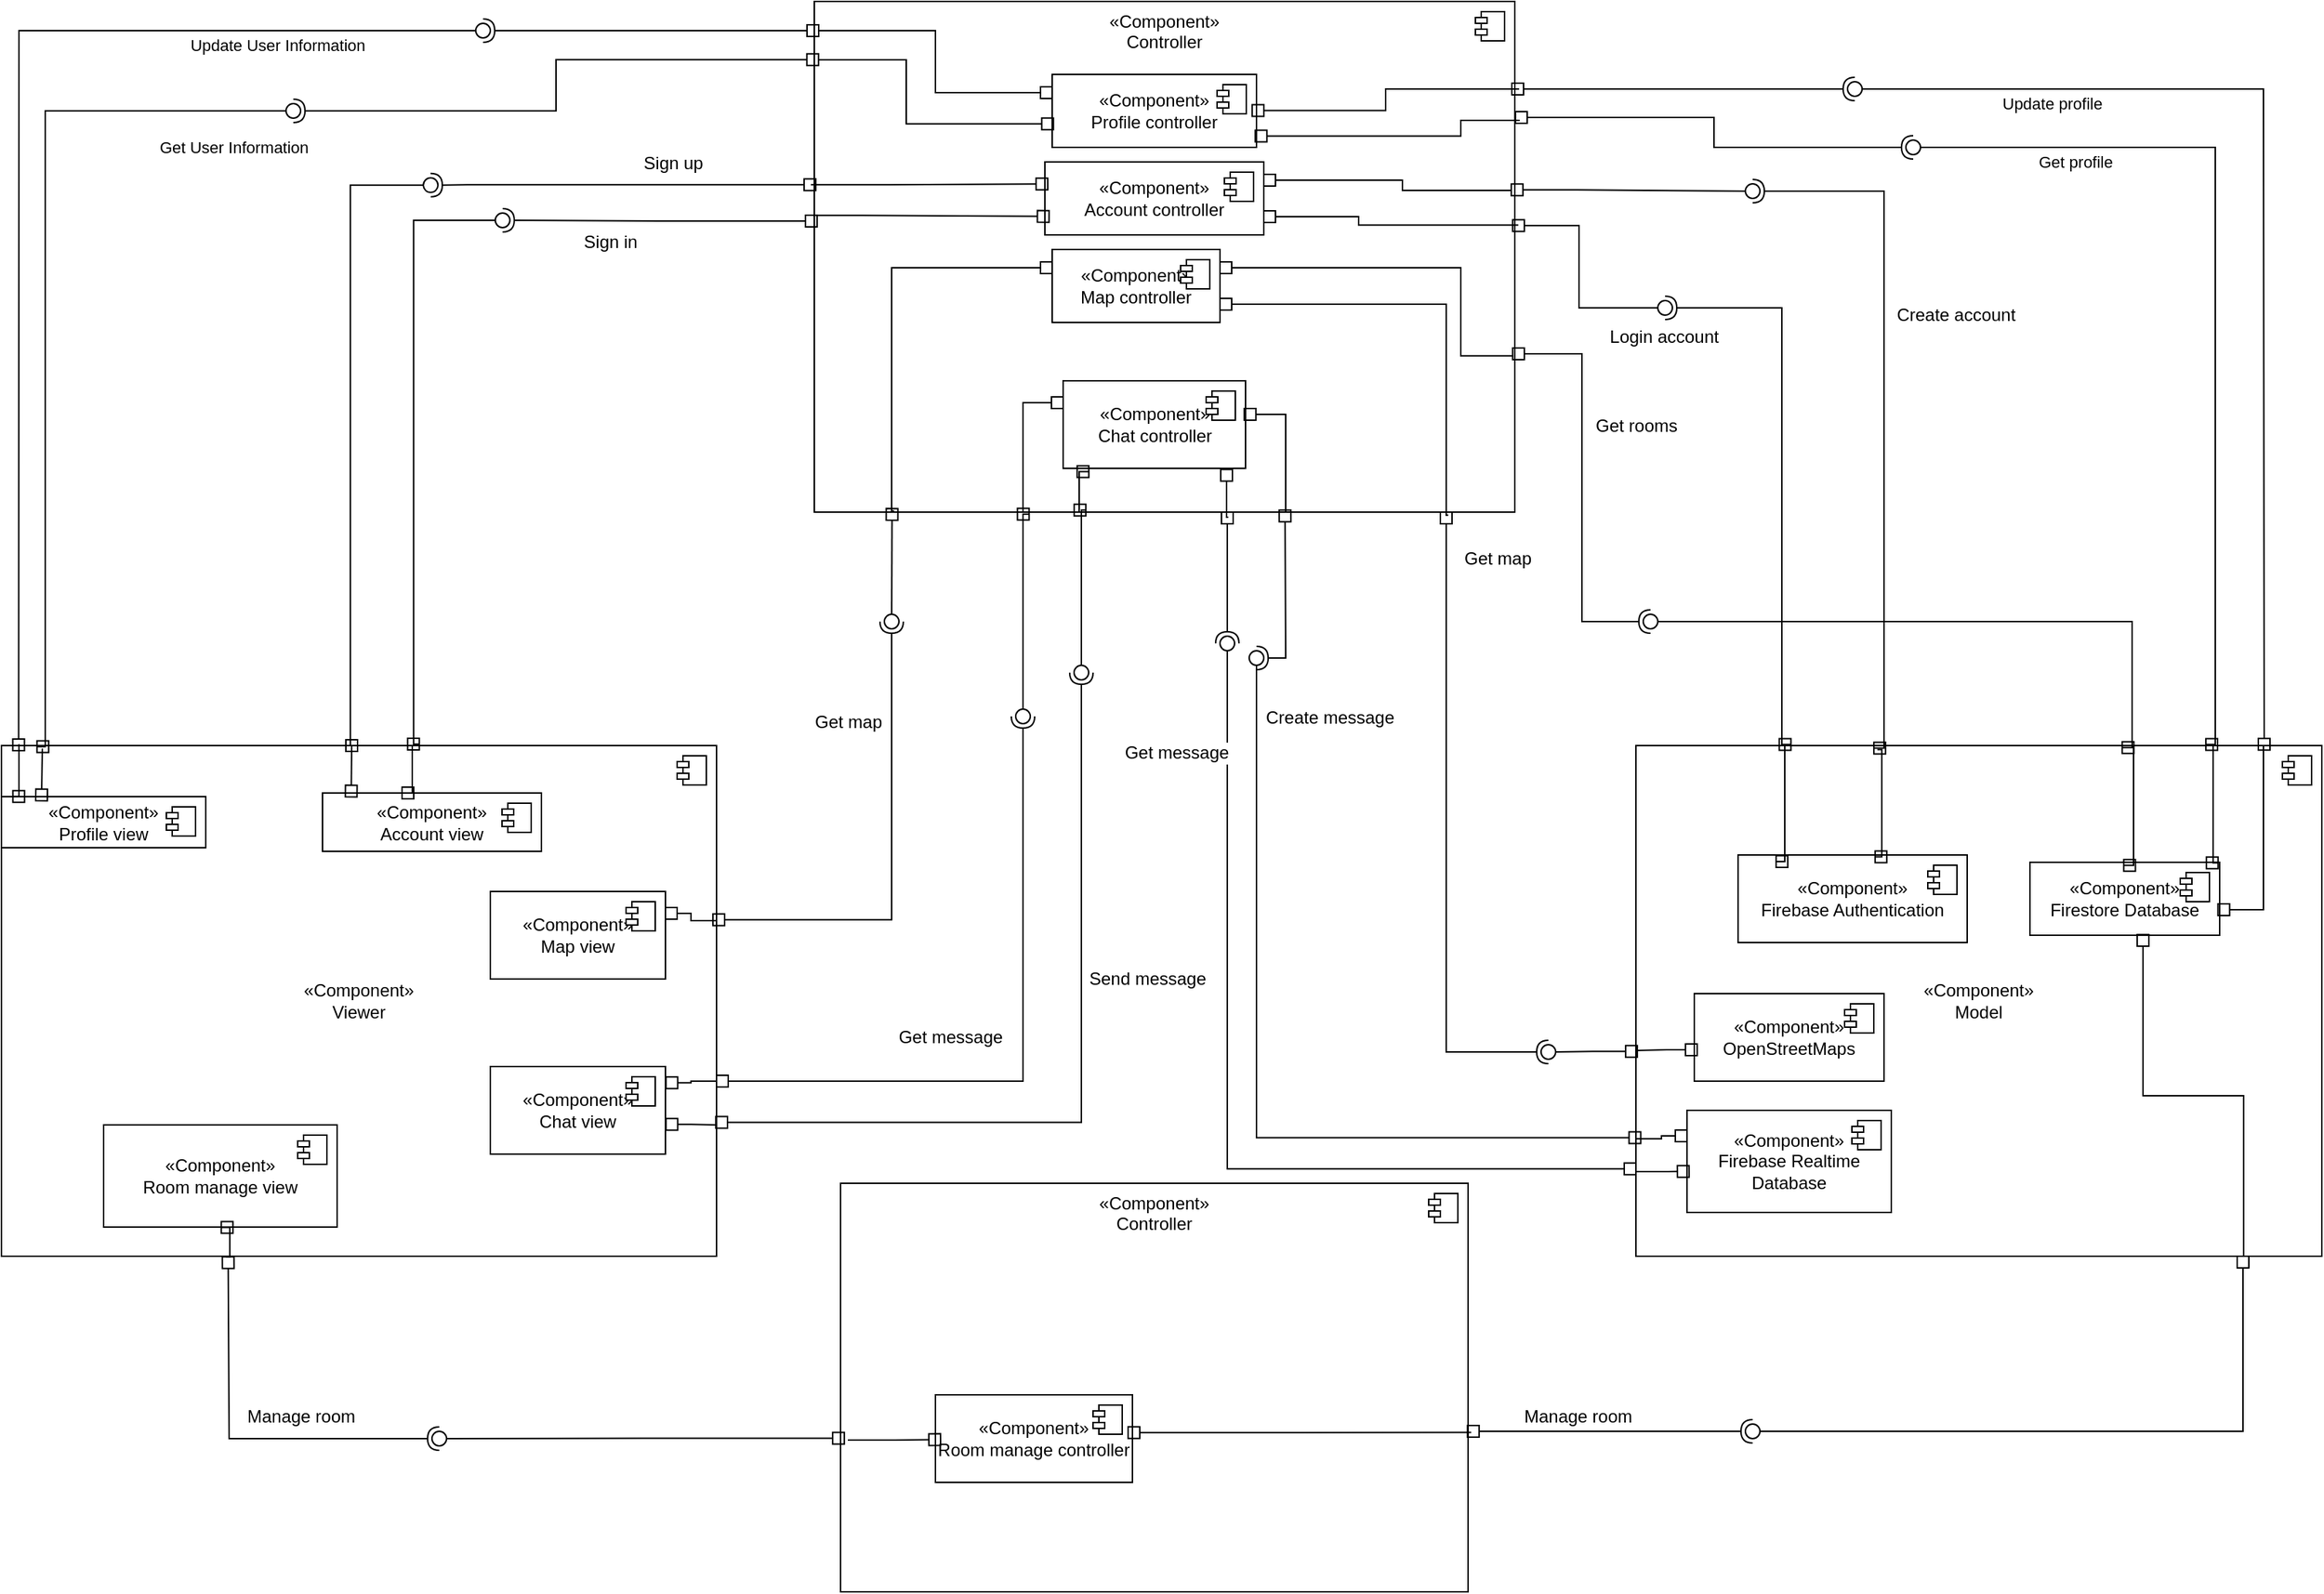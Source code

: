 <mxfile version="28.1.0">
  <diagram name="Page-1" id="H2bf61omzNCFid4tN3ew">
    <mxGraphModel dx="2951" dy="1587" grid="1" gridSize="10" guides="1" tooltips="1" connect="1" arrows="1" fold="1" page="1" pageScale="1" pageWidth="1654" pageHeight="1169" math="0" shadow="0">
      <root>
        <mxCell id="0" />
        <mxCell id="1" parent="0" />
        <mxCell id="5RMnCzaU7pHUcLIJU3OS-1" value="«Component»&lt;br&gt;Viewer" style="html=1;dropTarget=0;whiteSpace=wrap;" parent="1" vertex="1">
          <mxGeometry x="30" y="550" width="490" height="350" as="geometry" />
        </mxCell>
        <mxCell id="5RMnCzaU7pHUcLIJU3OS-2" value="" style="shape=module;jettyWidth=8;jettyHeight=4;" parent="5RMnCzaU7pHUcLIJU3OS-1" vertex="1">
          <mxGeometry x="1" width="20" height="20" relative="1" as="geometry">
            <mxPoint x="-27" y="7" as="offset" />
          </mxGeometry>
        </mxCell>
        <mxCell id="5RMnCzaU7pHUcLIJU3OS-3" value="&lt;div&gt;«Component»&lt;/div&gt;&lt;div&gt;Model&lt;/div&gt;" style="html=1;dropTarget=0;whiteSpace=wrap;" parent="1" vertex="1">
          <mxGeometry x="1150" y="550" width="470" height="350" as="geometry" />
        </mxCell>
        <mxCell id="5RMnCzaU7pHUcLIJU3OS-4" value="" style="shape=module;jettyWidth=8;jettyHeight=4;" parent="5RMnCzaU7pHUcLIJU3OS-3" vertex="1">
          <mxGeometry x="1" width="20" height="20" relative="1" as="geometry">
            <mxPoint x="-27" y="7" as="offset" />
          </mxGeometry>
        </mxCell>
        <mxCell id="yqvrMv8y5e3eXvTjdBnH-1" value="&lt;div&gt;«Component»&lt;/div&gt;&lt;div&gt;Controller&lt;/div&gt;" style="html=1;dropTarget=0;whiteSpace=wrap;verticalAlign=top;" vertex="1" parent="1">
          <mxGeometry x="587" y="40" width="480" height="350" as="geometry" />
        </mxCell>
        <mxCell id="yqvrMv8y5e3eXvTjdBnH-2" value="" style="shape=module;jettyWidth=8;jettyHeight=4;" vertex="1" parent="yqvrMv8y5e3eXvTjdBnH-1">
          <mxGeometry x="1" width="20" height="20" relative="1" as="geometry">
            <mxPoint x="-27" y="7" as="offset" />
          </mxGeometry>
        </mxCell>
        <mxCell id="yqvrMv8y5e3eXvTjdBnH-3" value="&lt;div&gt;«Component»&lt;/div&gt;&lt;div&gt;Account view&lt;/div&gt;" style="html=1;dropTarget=0;whiteSpace=wrap;" vertex="1" parent="1">
          <mxGeometry x="250" y="582.5" width="150" height="40" as="geometry" />
        </mxCell>
        <mxCell id="yqvrMv8y5e3eXvTjdBnH-4" value="" style="shape=module;jettyWidth=8;jettyHeight=4;" vertex="1" parent="yqvrMv8y5e3eXvTjdBnH-3">
          <mxGeometry x="1" width="20" height="20" relative="1" as="geometry">
            <mxPoint x="-27" y="7" as="offset" />
          </mxGeometry>
        </mxCell>
        <mxCell id="yqvrMv8y5e3eXvTjdBnH-5" value="" style="rounded=0;orthogonalLoop=1;jettySize=auto;html=1;endArrow=halfCircle;endFill=0;endSize=6;strokeWidth=1;sketch=0;startArrow=box;startFill=0;edgeStyle=elbowEdgeStyle;" edge="1" parent="1">
          <mxGeometry relative="1" as="geometry">
            <mxPoint x="590" y="60" as="sourcePoint" />
            <mxPoint x="360" y="60" as="targetPoint" />
            <Array as="points">
              <mxPoint x="580" y="50" />
            </Array>
          </mxGeometry>
        </mxCell>
        <mxCell id="yqvrMv8y5e3eXvTjdBnH-6" value="" style="rounded=0;orthogonalLoop=1;jettySize=auto;html=1;endArrow=oval;endFill=0;sketch=0;sourcePerimeterSpacing=0;targetPerimeterSpacing=0;endSize=10;exitX=0.024;exitY=0.01;exitDx=0;exitDy=0;exitPerimeter=0;startArrow=box;startFill=0;edgeStyle=elbowEdgeStyle;" edge="1" parent="1" source="5RMnCzaU7pHUcLIJU3OS-1">
          <mxGeometry relative="1" as="geometry">
            <mxPoint x="750" y="555" as="sourcePoint" />
            <mxPoint x="360" y="60" as="targetPoint" />
            <Array as="points">
              <mxPoint x="42" y="310" />
            </Array>
          </mxGeometry>
        </mxCell>
        <mxCell id="yqvrMv8y5e3eXvTjdBnH-11" value="Update User Information" style="edgeLabel;html=1;align=center;verticalAlign=middle;resizable=0;points=[];" vertex="1" connectable="0" parent="yqvrMv8y5e3eXvTjdBnH-6">
          <mxGeometry x="0.654" y="1" relative="1" as="geometry">
            <mxPoint x="-1" y="11" as="offset" />
          </mxGeometry>
        </mxCell>
        <mxCell id="yqvrMv8y5e3eXvTjdBnH-7" value="" style="ellipse;whiteSpace=wrap;html=1;align=center;aspect=fixed;fillColor=none;strokeColor=none;resizable=0;perimeter=centerPerimeter;rotatable=0;allowArrows=0;points=[];outlineConnect=1;" vertex="1" parent="1">
          <mxGeometry x="765" y="550" width="10" height="10" as="geometry" />
        </mxCell>
        <mxCell id="yqvrMv8y5e3eXvTjdBnH-10" value="" style="ellipse;whiteSpace=wrap;html=1;align=center;aspect=fixed;fillColor=none;strokeColor=none;resizable=0;perimeter=centerPerimeter;rotatable=0;allowArrows=0;points=[];outlineConnect=1;" vertex="1" parent="1">
          <mxGeometry x="825" y="600" width="10" height="10" as="geometry" />
        </mxCell>
        <mxCell id="yqvrMv8y5e3eXvTjdBnH-12" value="" style="rounded=0;orthogonalLoop=1;jettySize=auto;html=1;endArrow=halfCircle;endFill=0;endSize=6;strokeWidth=1;sketch=0;edgeStyle=elbowEdgeStyle;startArrow=box;startFill=0;" edge="1" parent="1">
          <mxGeometry relative="1" as="geometry">
            <mxPoint x="1065" y="100" as="sourcePoint" />
            <mxPoint x="1300" y="100" as="targetPoint" />
            <Array as="points">
              <mxPoint x="1180" y="70" />
            </Array>
          </mxGeometry>
        </mxCell>
        <mxCell id="yqvrMv8y5e3eXvTjdBnH-13" value="" style="rounded=0;orthogonalLoop=1;jettySize=auto;html=1;endArrow=oval;endFill=0;sketch=0;sourcePerimeterSpacing=0;targetPerimeterSpacing=0;endSize=10;exitX=0.916;exitY=0.009;exitDx=0;exitDy=0;exitPerimeter=0;edgeStyle=elbowEdgeStyle;startArrow=box;startFill=0;" edge="1" parent="1" source="5RMnCzaU7pHUcLIJU3OS-3">
          <mxGeometry relative="1" as="geometry">
            <mxPoint x="1260" y="75" as="sourcePoint" />
            <mxPoint x="1300" y="100" as="targetPoint" />
            <Array as="points">
              <mxPoint x="1580" y="330" />
            </Array>
          </mxGeometry>
        </mxCell>
        <mxCell id="yqvrMv8y5e3eXvTjdBnH-15" value="Update profile" style="edgeLabel;html=1;align=center;verticalAlign=middle;resizable=0;points=[];" vertex="1" connectable="0" parent="yqvrMv8y5e3eXvTjdBnH-13">
          <mxGeometry x="0.635" relative="1" as="geometry">
            <mxPoint x="1" y="10" as="offset" />
          </mxGeometry>
        </mxCell>
        <mxCell id="yqvrMv8y5e3eXvTjdBnH-14" value="" style="ellipse;whiteSpace=wrap;html=1;align=center;aspect=fixed;fillColor=none;strokeColor=none;resizable=0;perimeter=centerPerimeter;rotatable=0;allowArrows=0;points=[];outlineConnect=1;" vertex="1" parent="1">
          <mxGeometry x="1275" y="70" width="10" height="10" as="geometry" />
        </mxCell>
        <mxCell id="yqvrMv8y5e3eXvTjdBnH-16" value="&lt;div&gt;«Component»&lt;/div&gt;&lt;div&gt;Profile view&lt;/div&gt;" style="html=1;dropTarget=0;whiteSpace=wrap;" vertex="1" parent="1">
          <mxGeometry x="30" y="585" width="140" height="35" as="geometry" />
        </mxCell>
        <mxCell id="yqvrMv8y5e3eXvTjdBnH-17" value="" style="shape=module;jettyWidth=8;jettyHeight=4;" vertex="1" parent="yqvrMv8y5e3eXvTjdBnH-16">
          <mxGeometry x="1" width="20" height="20" relative="1" as="geometry">
            <mxPoint x="-27" y="7" as="offset" />
          </mxGeometry>
        </mxCell>
        <mxCell id="yqvrMv8y5e3eXvTjdBnH-19" value="" style="endArrow=none;html=1;rounded=0;startArrow=box;startFill=0;edgeStyle=elbowEdgeStyle;exitX=0.113;exitY=-0.003;exitDx=0;exitDy=0;exitPerimeter=0;entryX=0.024;entryY=-0.003;entryDx=0;entryDy=0;entryPerimeter=0;" edge="1" parent="1" source="yqvrMv8y5e3eXvTjdBnH-16" target="5RMnCzaU7pHUcLIJU3OS-1">
          <mxGeometry width="50" height="50" relative="1" as="geometry">
            <mxPoint x="43" y="588" as="sourcePoint" />
            <mxPoint x="40" y="549" as="targetPoint" />
            <Array as="points">
              <mxPoint x="42" y="570" />
            </Array>
          </mxGeometry>
        </mxCell>
        <mxCell id="yqvrMv8y5e3eXvTjdBnH-20" value="«Component»&lt;br&gt;Profile controller" style="html=1;dropTarget=0;whiteSpace=wrap;" vertex="1" parent="1">
          <mxGeometry x="750" y="90" width="140" height="50" as="geometry" />
        </mxCell>
        <mxCell id="yqvrMv8y5e3eXvTjdBnH-21" value="" style="shape=module;jettyWidth=8;jettyHeight=4;" vertex="1" parent="yqvrMv8y5e3eXvTjdBnH-20">
          <mxGeometry x="1" width="20" height="20" relative="1" as="geometry">
            <mxPoint x="-27" y="7" as="offset" />
          </mxGeometry>
        </mxCell>
        <mxCell id="yqvrMv8y5e3eXvTjdBnH-22" value="" style="endArrow=box;html=1;rounded=0;endFill=0;edgeStyle=elbowEdgeStyle;entryX=0;entryY=0.25;entryDx=0;entryDy=0;" edge="1" parent="1" target="yqvrMv8y5e3eXvTjdBnH-20">
          <mxGeometry width="50" height="50" relative="1" as="geometry">
            <mxPoint x="590" y="60" as="sourcePoint" />
            <mxPoint x="690" y="95" as="targetPoint" />
          </mxGeometry>
        </mxCell>
        <mxCell id="yqvrMv8y5e3eXvTjdBnH-23" value="" style="endArrow=none;html=1;rounded=0;exitX=0.979;exitY=0.496;exitDx=0;exitDy=0;edgeStyle=elbowEdgeStyle;startArrow=box;startFill=0;exitPerimeter=0;" edge="1" parent="1" source="yqvrMv8y5e3eXvTjdBnH-20">
          <mxGeometry width="50" height="50" relative="1" as="geometry">
            <mxPoint x="830" y="560" as="sourcePoint" />
            <mxPoint x="1070" y="100" as="targetPoint" />
          </mxGeometry>
        </mxCell>
        <mxCell id="yqvrMv8y5e3eXvTjdBnH-25" value="" style="rounded=0;orthogonalLoop=1;jettySize=auto;html=1;endArrow=halfCircle;endFill=0;endSize=6;strokeWidth=1;sketch=0;exitX=1.001;exitY=0.227;exitDx=0;exitDy=0;exitPerimeter=0;edgeStyle=elbowEdgeStyle;startArrow=box;startFill=0;" edge="1" parent="1" source="yqvrMv8y5e3eXvTjdBnH-1">
          <mxGeometry relative="1" as="geometry">
            <mxPoint x="1230" y="255" as="sourcePoint" />
            <mxPoint x="1340" y="140" as="targetPoint" />
          </mxGeometry>
        </mxCell>
        <mxCell id="yqvrMv8y5e3eXvTjdBnH-26" value="" style="rounded=0;orthogonalLoop=1;jettySize=auto;html=1;endArrow=oval;endFill=0;sketch=0;sourcePerimeterSpacing=0;targetPerimeterSpacing=0;endSize=10;exitX=0.848;exitY=-0.002;exitDx=0;exitDy=0;exitPerimeter=0;edgeStyle=elbowEdgeStyle;startArrow=box;startFill=0;" edge="1" parent="1" source="5RMnCzaU7pHUcLIJU3OS-3">
          <mxGeometry relative="1" as="geometry">
            <mxPoint x="1190" y="255" as="sourcePoint" />
            <mxPoint x="1340" y="140" as="targetPoint" />
            <Array as="points">
              <mxPoint x="1547" y="410" />
            </Array>
          </mxGeometry>
        </mxCell>
        <mxCell id="yqvrMv8y5e3eXvTjdBnH-28" value="Get profile" style="edgeLabel;html=1;align=center;verticalAlign=middle;resizable=0;points=[];" vertex="1" connectable="0" parent="yqvrMv8y5e3eXvTjdBnH-26">
          <mxGeometry x="0.558" relative="1" as="geometry">
            <mxPoint x="-26" y="10" as="offset" />
          </mxGeometry>
        </mxCell>
        <mxCell id="yqvrMv8y5e3eXvTjdBnH-27" value="" style="ellipse;whiteSpace=wrap;html=1;align=center;aspect=fixed;fillColor=none;strokeColor=none;resizable=0;perimeter=centerPerimeter;rotatable=0;allowArrows=0;points=[];outlineConnect=1;" vertex="1" parent="1">
          <mxGeometry x="1205" y="250" width="10" height="10" as="geometry" />
        </mxCell>
        <mxCell id="yqvrMv8y5e3eXvTjdBnH-29" value="" style="rounded=0;orthogonalLoop=1;jettySize=auto;html=1;endArrow=halfCircle;endFill=0;endSize=6;strokeWidth=1;sketch=0;exitX=0.006;exitY=0.114;exitDx=0;exitDy=0;exitPerimeter=0;edgeStyle=elbowEdgeStyle;startArrow=box;startFill=0;" edge="1" target="yqvrMv8y5e3eXvTjdBnH-31" parent="1" source="yqvrMv8y5e3eXvTjdBnH-1">
          <mxGeometry relative="1" as="geometry">
            <mxPoint x="250" y="115" as="sourcePoint" />
          </mxGeometry>
        </mxCell>
        <mxCell id="yqvrMv8y5e3eXvTjdBnH-30" value="" style="rounded=0;orthogonalLoop=1;jettySize=auto;html=1;endArrow=oval;endFill=0;sketch=0;sourcePerimeterSpacing=0;targetPerimeterSpacing=0;endSize=10;edgeStyle=elbowEdgeStyle;startArrow=box;startFill=0;exitX=0.066;exitY=0.002;exitDx=0;exitDy=0;exitPerimeter=0;" edge="1" target="yqvrMv8y5e3eXvTjdBnH-31" parent="1" source="5RMnCzaU7pHUcLIJU3OS-1">
          <mxGeometry relative="1" as="geometry">
            <mxPoint x="60" y="550" as="sourcePoint" />
            <Array as="points">
              <mxPoint x="60" y="350" />
            </Array>
          </mxGeometry>
        </mxCell>
        <mxCell id="yqvrMv8y5e3eXvTjdBnH-32" value="Get User Information" style="edgeLabel;html=1;align=center;verticalAlign=middle;resizable=0;points=[];" vertex="1" connectable="0" parent="yqvrMv8y5e3eXvTjdBnH-30">
          <mxGeometry x="0.864" y="2" relative="1" as="geometry">
            <mxPoint y="27" as="offset" />
          </mxGeometry>
        </mxCell>
        <mxCell id="yqvrMv8y5e3eXvTjdBnH-31" value="" style="ellipse;whiteSpace=wrap;html=1;align=center;aspect=fixed;fillColor=none;strokeColor=none;resizable=0;perimeter=centerPerimeter;rotatable=0;allowArrows=0;points=[];outlineConnect=1;" vertex="1" parent="1">
          <mxGeometry x="225" y="110" width="10" height="10" as="geometry" />
        </mxCell>
        <mxCell id="yqvrMv8y5e3eXvTjdBnH-33" value="" style="endArrow=none;html=1;rounded=0;exitX=0.196;exitY=0.079;exitDx=0;exitDy=0;exitPerimeter=0;edgeStyle=elbowEdgeStyle;entryX=0.058;entryY=0.006;entryDx=0;entryDy=0;entryPerimeter=0;startArrow=box;startFill=0;" edge="1" parent="1" source="yqvrMv8y5e3eXvTjdBnH-16" target="5RMnCzaU7pHUcLIJU3OS-1">
          <mxGeometry width="50" height="50" relative="1" as="geometry">
            <mxPoint x="470" y="430" as="sourcePoint" />
            <mxPoint x="520" y="380" as="targetPoint" />
          </mxGeometry>
        </mxCell>
        <mxCell id="yqvrMv8y5e3eXvTjdBnH-34" value="" style="endArrow=none;html=1;rounded=0;strokeColor=default;align=center;verticalAlign=middle;fontFamily=Helvetica;fontSize=12;fontColor=default;labelBackgroundColor=default;edgeStyle=elbowEdgeStyle;entryX=1.007;entryY=0.233;entryDx=0;entryDy=0;entryPerimeter=0;exitX=0.994;exitY=0.845;exitDx=0;exitDy=0;startArrow=box;startFill=0;exitPerimeter=0;" edge="1" parent="1" source="yqvrMv8y5e3eXvTjdBnH-20" target="yqvrMv8y5e3eXvTjdBnH-1">
          <mxGeometry width="50" height="50" relative="1" as="geometry">
            <mxPoint x="700" y="510" as="sourcePoint" />
            <mxPoint x="750" y="460" as="targetPoint" />
            <Array as="points">
              <mxPoint x="1030" y="210" />
            </Array>
          </mxGeometry>
        </mxCell>
        <mxCell id="yqvrMv8y5e3eXvTjdBnH-35" value="«Component»&lt;br&gt;Firestore Database" style="html=1;dropTarget=0;whiteSpace=wrap;strokeColor=default;align=center;verticalAlign=middle;fontFamily=Helvetica;fontSize=12;fontColor=default;fillColor=default;" vertex="1" parent="1">
          <mxGeometry x="1420" y="630" width="130" height="50" as="geometry" />
        </mxCell>
        <mxCell id="yqvrMv8y5e3eXvTjdBnH-36" value="" style="shape=module;jettyWidth=8;jettyHeight=4;strokeColor=default;align=center;verticalAlign=middle;fontFamily=Helvetica;fontSize=12;fontColor=default;fillColor=default;" vertex="1" parent="yqvrMv8y5e3eXvTjdBnH-35">
          <mxGeometry x="1" width="20" height="20" relative="1" as="geometry">
            <mxPoint x="-27" y="7" as="offset" />
          </mxGeometry>
        </mxCell>
        <mxCell id="yqvrMv8y5e3eXvTjdBnH-37" style="edgeStyle=elbowEdgeStyle;shape=connector;rounded=0;orthogonalLoop=1;jettySize=auto;html=1;exitX=0;exitY=1;exitDx=0;exitDy=0;strokeColor=default;align=center;verticalAlign=middle;fontFamily=Helvetica;fontSize=12;fontColor=default;labelBackgroundColor=default;endArrow=none;" edge="1" parent="1" source="yqvrMv8y5e3eXvTjdBnH-35" target="yqvrMv8y5e3eXvTjdBnH-35">
          <mxGeometry relative="1" as="geometry" />
        </mxCell>
        <mxCell id="yqvrMv8y5e3eXvTjdBnH-38" value="" style="endArrow=none;html=1;rounded=0;strokeColor=default;align=center;verticalAlign=middle;fontFamily=Helvetica;fontSize=12;fontColor=default;labelBackgroundColor=default;edgeStyle=elbowEdgeStyle;exitX=0.93;exitY=0.007;exitDx=0;exitDy=0;exitPerimeter=0;startArrow=box;startFill=0;" edge="1" parent="1" source="yqvrMv8y5e3eXvTjdBnH-35">
          <mxGeometry width="50" height="50" relative="1" as="geometry">
            <mxPoint x="1390" y="660" as="sourcePoint" />
            <mxPoint x="1550" y="550" as="targetPoint" />
            <Array as="points" />
          </mxGeometry>
        </mxCell>
        <mxCell id="yqvrMv8y5e3eXvTjdBnH-39" value="" style="endArrow=none;html=1;rounded=0;strokeColor=default;align=center;verticalAlign=middle;fontFamily=Helvetica;fontSize=12;fontColor=default;labelBackgroundColor=default;edgeStyle=elbowEdgeStyle;exitX=0.991;exitY=0.65;exitDx=0;exitDy=0;exitPerimeter=0;startArrow=box;startFill=0;" edge="1" parent="1" source="yqvrMv8y5e3eXvTjdBnH-35">
          <mxGeometry width="50" height="50" relative="1" as="geometry">
            <mxPoint x="1380" y="480" as="sourcePoint" />
            <mxPoint x="1580" y="550" as="targetPoint" />
            <Array as="points">
              <mxPoint x="1580" y="590" />
            </Array>
          </mxGeometry>
        </mxCell>
        <mxCell id="yqvrMv8y5e3eXvTjdBnH-40" value="" style="rounded=0;orthogonalLoop=1;jettySize=auto;html=1;endArrow=halfCircle;endFill=0;endSize=6;strokeWidth=1;sketch=0;strokeColor=default;align=center;verticalAlign=middle;fontFamily=Helvetica;fontSize=12;fontColor=default;labelBackgroundColor=default;edgeStyle=elbowEdgeStyle;startArrow=box;startFill=0;exitX=0.004;exitY=0.43;exitDx=0;exitDy=0;exitPerimeter=0;" edge="1" parent="1" source="yqvrMv8y5e3eXvTjdBnH-1">
          <mxGeometry relative="1" as="geometry">
            <mxPoint x="538.4" y="190" as="sourcePoint" />
            <mxPoint x="373.4" y="190" as="targetPoint" />
          </mxGeometry>
        </mxCell>
        <mxCell id="yqvrMv8y5e3eXvTjdBnH-46" value="Sign in" style="edgeLabel;html=1;align=center;verticalAlign=middle;resizable=0;points=[];strokeColor=default;fontFamily=Helvetica;fontSize=12;fontColor=default;fillColor=default;" vertex="1" connectable="0" parent="yqvrMv8y5e3eXvTjdBnH-40">
          <mxGeometry x="0.318" y="1" relative="1" as="geometry">
            <mxPoint y="14" as="offset" />
          </mxGeometry>
        </mxCell>
        <mxCell id="yqvrMv8y5e3eXvTjdBnH-41" value="" style="rounded=0;orthogonalLoop=1;jettySize=auto;html=1;endArrow=oval;endFill=0;sketch=0;sourcePerimeterSpacing=0;targetPerimeterSpacing=0;endSize=10;strokeColor=default;align=center;verticalAlign=middle;fontFamily=Helvetica;fontSize=12;fontColor=default;labelBackgroundColor=default;edgeStyle=elbowEdgeStyle;entryX=-0.138;entryY=0.3;entryDx=0;entryDy=0;entryPerimeter=0;startArrow=box;startFill=0;exitX=0.568;exitY=-0.003;exitDx=0;exitDy=0;exitPerimeter=0;" edge="1" parent="1" source="5RMnCzaU7pHUcLIJU3OS-1">
          <mxGeometry relative="1" as="geometry">
            <mxPoint x="311.6" y="447.1" as="sourcePoint" />
            <mxPoint x="373.4" y="190" as="targetPoint" />
            <Array as="points">
              <mxPoint x="312.4" y="335" />
            </Array>
          </mxGeometry>
        </mxCell>
        <mxCell id="yqvrMv8y5e3eXvTjdBnH-42" value="" style="ellipse;whiteSpace=wrap;html=1;align=center;aspect=fixed;fillColor=none;strokeColor=none;resizable=0;perimeter=centerPerimeter;rotatable=0;allowArrows=0;points=[];outlineConnect=1;verticalAlign=middle;fontFamily=Helvetica;fontSize=12;fontColor=default;" vertex="1" parent="1">
          <mxGeometry x="420" y="290" width="10" height="10" as="geometry" />
        </mxCell>
        <mxCell id="yqvrMv8y5e3eXvTjdBnH-43" value="" style="rounded=0;orthogonalLoop=1;jettySize=auto;html=1;endArrow=halfCircle;endFill=0;endSize=6;strokeWidth=1;sketch=0;strokeColor=default;align=center;verticalAlign=middle;fontFamily=Helvetica;fontSize=12;fontColor=default;labelBackgroundColor=default;edgeStyle=elbowEdgeStyle;exitX=0.004;exitY=0.585;exitDx=0;exitDy=0;exitPerimeter=0;entryX=0.833;entryY=0.386;entryDx=0;entryDy=0;entryPerimeter=0;startArrow=box;startFill=0;" edge="1" parent="1">
          <mxGeometry relative="1" as="geometry">
            <mxPoint x="588.02" y="165.65" as="sourcePoint" />
            <mxPoint x="324.1" y="165.9" as="targetPoint" />
            <Array as="points">
              <mxPoint x="349.1" y="230.9" />
            </Array>
          </mxGeometry>
        </mxCell>
        <mxCell id="yqvrMv8y5e3eXvTjdBnH-47" value="Sign up" style="edgeLabel;html=1;align=center;verticalAlign=middle;resizable=0;points=[];strokeColor=default;fontFamily=Helvetica;fontSize=12;fontColor=default;fillColor=default;" vertex="1" connectable="0" parent="yqvrMv8y5e3eXvTjdBnH-43">
          <mxGeometry x="0.057" relative="1" as="geometry">
            <mxPoint x="41" y="-15" as="offset" />
          </mxGeometry>
        </mxCell>
        <mxCell id="yqvrMv8y5e3eXvTjdBnH-44" value="" style="rounded=0;orthogonalLoop=1;jettySize=auto;html=1;endArrow=oval;endFill=0;sketch=0;sourcePerimeterSpacing=0;targetPerimeterSpacing=0;endSize=10;strokeColor=default;align=center;verticalAlign=middle;fontFamily=Helvetica;fontSize=12;fontColor=default;labelBackgroundColor=default;edgeStyle=elbowEdgeStyle;startArrow=box;startFill=0;" edge="1" parent="1">
          <mxGeometry relative="1" as="geometry">
            <mxPoint x="266" y="550" as="sourcePoint" />
            <mxPoint x="324.1" y="165.9" as="targetPoint" />
            <Array as="points">
              <mxPoint x="269.1" y="320.9" />
            </Array>
          </mxGeometry>
        </mxCell>
        <mxCell id="yqvrMv8y5e3eXvTjdBnH-45" value="" style="ellipse;whiteSpace=wrap;html=1;align=center;aspect=fixed;fillColor=none;strokeColor=none;resizable=0;perimeter=centerPerimeter;rotatable=0;allowArrows=0;points=[];outlineConnect=1;verticalAlign=middle;fontFamily=Helvetica;fontSize=12;fontColor=default;" vertex="1" parent="1">
          <mxGeometry x="320" y="240" width="10" height="10" as="geometry" />
        </mxCell>
        <mxCell id="yqvrMv8y5e3eXvTjdBnH-48" value="" style="endArrow=none;html=1;rounded=0;strokeColor=default;align=center;verticalAlign=middle;fontFamily=Helvetica;fontSize=12;fontColor=default;labelBackgroundColor=default;edgeStyle=elbowEdgeStyle;exitX=0.131;exitY=0.067;exitDx=0;exitDy=0;exitPerimeter=0;startArrow=box;startFill=0;" edge="1" parent="1" source="yqvrMv8y5e3eXvTjdBnH-3">
          <mxGeometry width="50" height="50" relative="1" as="geometry">
            <mxPoint x="530" y="510" as="sourcePoint" />
            <mxPoint x="270" y="550" as="targetPoint" />
          </mxGeometry>
        </mxCell>
        <mxCell id="yqvrMv8y5e3eXvTjdBnH-49" value="" style="endArrow=none;html=1;rounded=0;strokeColor=default;align=center;verticalAlign=middle;fontFamily=Helvetica;fontSize=12;fontColor=default;labelBackgroundColor=default;edgeStyle=elbowEdgeStyle;startArrow=box;startFill=0;exitX=0.75;exitY=0;exitDx=0;exitDy=0;" edge="1" parent="1">
          <mxGeometry width="50" height="50" relative="1" as="geometry">
            <mxPoint x="312.5" y="582.5" as="sourcePoint" />
            <mxPoint x="310" y="550" as="targetPoint" />
            <Array as="points" />
          </mxGeometry>
        </mxCell>
        <mxCell id="yqvrMv8y5e3eXvTjdBnH-50" value="" style="endArrow=box;html=1;rounded=0;strokeColor=default;align=center;verticalAlign=middle;fontFamily=Helvetica;fontSize=12;fontColor=default;labelBackgroundColor=default;edgeStyle=elbowEdgeStyle;entryX=0.006;entryY=0.677;entryDx=0;entryDy=0;entryPerimeter=0;endFill=0;" edge="1" parent="1" target="yqvrMv8y5e3eXvTjdBnH-20">
          <mxGeometry width="50" height="50" relative="1" as="geometry">
            <mxPoint x="590" y="80" as="sourcePoint" />
            <mxPoint x="710" y="160" as="targetPoint" />
            <Array as="points">
              <mxPoint x="650" y="100" />
            </Array>
          </mxGeometry>
        </mxCell>
        <mxCell id="yqvrMv8y5e3eXvTjdBnH-51" value="«Component»&lt;br&gt;Account controller" style="html=1;dropTarget=0;whiteSpace=wrap;strokeColor=default;align=center;verticalAlign=middle;fontFamily=Helvetica;fontSize=12;fontColor=default;fillColor=default;" vertex="1" parent="1">
          <mxGeometry x="745" y="150" width="150" height="50" as="geometry" />
        </mxCell>
        <mxCell id="yqvrMv8y5e3eXvTjdBnH-52" value="" style="shape=module;jettyWidth=8;jettyHeight=4;strokeColor=default;align=center;verticalAlign=middle;fontFamily=Helvetica;fontSize=12;fontColor=default;fillColor=default;" vertex="1" parent="yqvrMv8y5e3eXvTjdBnH-51">
          <mxGeometry x="1" width="20" height="20" relative="1" as="geometry">
            <mxPoint x="-27" y="7" as="offset" />
          </mxGeometry>
        </mxCell>
        <mxCell id="yqvrMv8y5e3eXvTjdBnH-53" value="" style="endArrow=box;html=1;rounded=0;strokeColor=default;align=center;verticalAlign=middle;fontFamily=Helvetica;fontSize=12;fontColor=default;labelBackgroundColor=default;edgeStyle=elbowEdgeStyle;exitX=-0.003;exitY=0.585;exitDx=0;exitDy=0;exitPerimeter=0;endFill=0;entryX=0.013;entryY=0.303;entryDx=0;entryDy=0;entryPerimeter=0;" edge="1" parent="1" target="yqvrMv8y5e3eXvTjdBnH-51">
          <mxGeometry width="50" height="50" relative="1" as="geometry">
            <mxPoint x="584.66" y="165.65" as="sourcePoint" />
            <mxPoint x="685" y="166" as="targetPoint" />
            <Array as="points">
              <mxPoint x="639.1" y="180.9" />
            </Array>
          </mxGeometry>
        </mxCell>
        <mxCell id="yqvrMv8y5e3eXvTjdBnH-54" value="" style="endArrow=box;html=1;rounded=0;strokeColor=default;align=center;verticalAlign=middle;fontFamily=Helvetica;fontSize=12;fontColor=default;labelBackgroundColor=default;edgeStyle=elbowEdgeStyle;entryX=0.019;entryY=0.747;entryDx=0;entryDy=0;exitX=-0.002;exitY=0.419;exitDx=0;exitDy=0;exitPerimeter=0;endFill=0;entryPerimeter=0;" edge="1" parent="1" source="yqvrMv8y5e3eXvTjdBnH-1" target="yqvrMv8y5e3eXvTjdBnH-51">
          <mxGeometry width="50" height="50" relative="1" as="geometry">
            <mxPoint x="510" y="390" as="sourcePoint" />
            <mxPoint x="560" y="340" as="targetPoint" />
            <Array as="points">
              <mxPoint x="620" y="290" />
            </Array>
          </mxGeometry>
        </mxCell>
        <mxCell id="yqvrMv8y5e3eXvTjdBnH-55" value="«Component»&lt;br&gt;Firebase Authentication" style="html=1;dropTarget=0;whiteSpace=wrap;strokeColor=default;align=center;verticalAlign=middle;fontFamily=Helvetica;fontSize=12;fontColor=default;fillColor=default;" vertex="1" parent="1">
          <mxGeometry x="1220" y="625" width="157" height="60" as="geometry" />
        </mxCell>
        <mxCell id="yqvrMv8y5e3eXvTjdBnH-56" value="" style="shape=module;jettyWidth=8;jettyHeight=4;strokeColor=default;align=center;verticalAlign=middle;fontFamily=Helvetica;fontSize=12;fontColor=default;fillColor=default;" vertex="1" parent="yqvrMv8y5e3eXvTjdBnH-55">
          <mxGeometry x="1" width="20" height="20" relative="1" as="geometry">
            <mxPoint x="-27" y="7" as="offset" />
          </mxGeometry>
        </mxCell>
        <mxCell id="yqvrMv8y5e3eXvTjdBnH-59" value="" style="rounded=0;orthogonalLoop=1;jettySize=auto;html=1;endArrow=halfCircle;endFill=0;endSize=6;strokeWidth=1;sketch=0;strokeColor=default;align=center;verticalAlign=middle;fontFamily=Helvetica;fontSize=12;fontColor=default;labelBackgroundColor=default;edgeStyle=elbowEdgeStyle;exitX=0.364;exitY=0.005;exitDx=0;exitDy=0;exitPerimeter=0;startArrow=box;startFill=0;" edge="1" parent="1" source="5RMnCzaU7pHUcLIJU3OS-3">
          <mxGeometry relative="1" as="geometry">
            <mxPoint x="1791.82" y="38.95" as="sourcePoint" />
            <mxPoint x="1230" y="170" as="targetPoint" />
            <Array as="points">
              <mxPoint x="1320" y="260" />
            </Array>
          </mxGeometry>
        </mxCell>
        <mxCell id="yqvrMv8y5e3eXvTjdBnH-60" value="" style="rounded=0;orthogonalLoop=1;jettySize=auto;html=1;endArrow=oval;endFill=0;sketch=0;sourcePerimeterSpacing=0;targetPerimeterSpacing=0;endSize=10;strokeColor=default;align=center;verticalAlign=middle;fontFamily=Helvetica;fontSize=12;fontColor=default;labelBackgroundColor=default;edgeStyle=elbowEdgeStyle;startArrow=box;startFill=0;exitX=0.995;exitY=0.369;exitDx=0;exitDy=0;exitPerimeter=0;" edge="1" parent="1" source="yqvrMv8y5e3eXvTjdBnH-1">
          <mxGeometry relative="1" as="geometry">
            <mxPoint x="1080" y="170" as="sourcePoint" />
            <mxPoint x="1230" y="170" as="targetPoint" />
            <Array as="points">
              <mxPoint x="1110" y="80" />
            </Array>
          </mxGeometry>
        </mxCell>
        <mxCell id="yqvrMv8y5e3eXvTjdBnH-65" value="Create account" style="edgeLabel;html=1;align=center;verticalAlign=middle;resizable=0;points=[];strokeColor=default;fontFamily=Helvetica;fontSize=12;fontColor=default;fillColor=default;" vertex="1" connectable="0" parent="yqvrMv8y5e3eXvTjdBnH-60">
          <mxGeometry x="0.578" y="3" relative="1" as="geometry">
            <mxPoint x="174" y="88" as="offset" />
          </mxGeometry>
        </mxCell>
        <mxCell id="yqvrMv8y5e3eXvTjdBnH-61" value="" style="ellipse;whiteSpace=wrap;html=1;align=center;aspect=fixed;fillColor=none;strokeColor=none;resizable=0;perimeter=centerPerimeter;rotatable=0;allowArrows=0;points=[];outlineConnect=1;verticalAlign=middle;fontFamily=Helvetica;fontSize=12;fontColor=default;" vertex="1" parent="1">
          <mxGeometry x="955" y="540" width="10" height="10" as="geometry" />
        </mxCell>
        <mxCell id="yqvrMv8y5e3eXvTjdBnH-62" value="" style="rounded=0;orthogonalLoop=1;jettySize=auto;html=1;endArrow=halfCircle;endFill=0;endSize=6;strokeWidth=1;sketch=0;strokeColor=default;align=center;verticalAlign=middle;fontFamily=Helvetica;fontSize=12;fontColor=default;labelBackgroundColor=default;edgeStyle=elbowEdgeStyle;exitX=0.209;exitY=-0.002;exitDx=0;exitDy=0;startArrow=box;startFill=0;exitPerimeter=0;" edge="1" parent="1" source="5RMnCzaU7pHUcLIJU3OS-3">
          <mxGeometry relative="1" as="geometry">
            <mxPoint x="660" y="595" as="sourcePoint" />
            <mxPoint x="1170" y="250" as="targetPoint" />
            <Array as="points">
              <mxPoint x="1250" y="400" />
              <mxPoint x="1248" y="470" />
              <mxPoint x="1040" y="810" />
            </Array>
          </mxGeometry>
        </mxCell>
        <mxCell id="yqvrMv8y5e3eXvTjdBnH-63" value="" style="rounded=0;orthogonalLoop=1;jettySize=auto;html=1;endArrow=oval;endFill=0;sketch=0;sourcePerimeterSpacing=0;targetPerimeterSpacing=0;endSize=10;strokeColor=default;align=center;verticalAlign=middle;fontFamily=Helvetica;fontSize=12;fontColor=default;labelBackgroundColor=default;edgeStyle=elbowEdgeStyle;exitX=0.997;exitY=0.439;exitDx=0;exitDy=0;exitPerimeter=0;startArrow=box;startFill=0;" edge="1" parent="1" source="yqvrMv8y5e3eXvTjdBnH-1">
          <mxGeometry relative="1" as="geometry">
            <mxPoint x="1110.0" y="-140.0" as="sourcePoint" />
            <mxPoint x="1170" y="250" as="targetPoint" />
            <Array as="points">
              <mxPoint x="1111" y="81.75" />
            </Array>
          </mxGeometry>
        </mxCell>
        <mxCell id="yqvrMv8y5e3eXvTjdBnH-66" value="Login account" style="edgeLabel;html=1;align=center;verticalAlign=middle;resizable=0;points=[];strokeColor=default;fontFamily=Helvetica;fontSize=12;fontColor=default;fillColor=default;" vertex="1" connectable="0" parent="yqvrMv8y5e3eXvTjdBnH-63">
          <mxGeometry x="0.645" relative="1" as="geometry">
            <mxPoint x="28" y="20" as="offset" />
          </mxGeometry>
        </mxCell>
        <mxCell id="yqvrMv8y5e3eXvTjdBnH-64" value="" style="ellipse;whiteSpace=wrap;html=1;align=center;aspect=fixed;fillColor=none;strokeColor=none;resizable=0;perimeter=centerPerimeter;rotatable=0;allowArrows=0;points=[];outlineConnect=1;verticalAlign=middle;fontFamily=Helvetica;fontSize=12;fontColor=default;" vertex="1" parent="1">
          <mxGeometry x="635" y="590" width="10" height="10" as="geometry" />
        </mxCell>
        <mxCell id="yqvrMv8y5e3eXvTjdBnH-67" value="" style="endArrow=box;html=1;rounded=0;strokeColor=default;align=center;verticalAlign=middle;fontFamily=Helvetica;fontSize=12;fontColor=default;labelBackgroundColor=default;edgeStyle=elbowEdgeStyle;entryX=1;entryY=0.75;entryDx=0;entryDy=0;exitX=1.005;exitY=0.438;exitDx=0;exitDy=0;exitPerimeter=0;endFill=0;" edge="1" parent="1" source="yqvrMv8y5e3eXvTjdBnH-1" target="yqvrMv8y5e3eXvTjdBnH-51">
          <mxGeometry width="50" height="50" relative="1" as="geometry">
            <mxPoint x="510" y="410" as="sourcePoint" />
            <mxPoint x="560" y="360" as="targetPoint" />
            <Array as="points">
              <mxPoint x="960" y="190" />
            </Array>
          </mxGeometry>
        </mxCell>
        <mxCell id="yqvrMv8y5e3eXvTjdBnH-68" value="" style="endArrow=box;html=1;rounded=0;strokeColor=default;align=center;verticalAlign=middle;fontFamily=Helvetica;fontSize=12;fontColor=default;labelBackgroundColor=default;edgeStyle=elbowEdgeStyle;endFill=0;entryX=1;entryY=0.25;entryDx=0;entryDy=0;exitX=0.995;exitY=0.37;exitDx=0;exitDy=0;exitPerimeter=0;" edge="1" parent="1" source="yqvrMv8y5e3eXvTjdBnH-1" target="yqvrMv8y5e3eXvTjdBnH-51">
          <mxGeometry width="50" height="50" relative="1" as="geometry">
            <mxPoint x="1060" y="170" as="sourcePoint" />
            <mxPoint x="810" y="320" as="targetPoint" />
            <Array as="points">
              <mxPoint x="990" y="260" />
            </Array>
          </mxGeometry>
        </mxCell>
        <mxCell id="yqvrMv8y5e3eXvTjdBnH-69" value="" style="endArrow=none;html=1;rounded=0;strokeColor=default;align=center;verticalAlign=middle;fontFamily=Helvetica;fontSize=12;fontColor=default;labelBackgroundColor=default;edgeStyle=elbowEdgeStyle;exitX=0.217;exitY=0.076;exitDx=0;exitDy=0;exitPerimeter=0;startArrow=box;startFill=0;" edge="1" parent="1" source="yqvrMv8y5e3eXvTjdBnH-55">
          <mxGeometry width="50" height="50" relative="1" as="geometry">
            <mxPoint x="1050" y="520" as="sourcePoint" />
            <mxPoint x="1250" y="550" as="targetPoint" />
          </mxGeometry>
        </mxCell>
        <mxCell id="yqvrMv8y5e3eXvTjdBnH-70" value="" style="endArrow=none;html=1;rounded=0;strokeColor=default;align=center;verticalAlign=middle;fontFamily=Helvetica;fontSize=12;fontColor=default;labelBackgroundColor=default;edgeStyle=elbowEdgeStyle;exitX=0.649;exitY=0.02;exitDx=0;exitDy=0;exitPerimeter=0;entryX=0.352;entryY=0.008;entryDx=0;entryDy=0;entryPerimeter=0;startArrow=box;startFill=0;" edge="1" parent="1" source="yqvrMv8y5e3eXvTjdBnH-55" target="5RMnCzaU7pHUcLIJU3OS-3">
          <mxGeometry width="50" height="50" relative="1" as="geometry">
            <mxPoint x="980" y="580" as="sourcePoint" />
            <mxPoint x="1030" y="530" as="targetPoint" />
          </mxGeometry>
        </mxCell>
        <mxCell id="yqvrMv8y5e3eXvTjdBnH-71" value="«Component»&lt;br&gt;Map view" style="html=1;dropTarget=0;whiteSpace=wrap;strokeColor=default;align=center;verticalAlign=middle;fontFamily=Helvetica;fontSize=12;fontColor=default;fillColor=default;" vertex="1" parent="1">
          <mxGeometry x="365" y="650" width="120" height="60" as="geometry" />
        </mxCell>
        <mxCell id="yqvrMv8y5e3eXvTjdBnH-72" value="" style="shape=module;jettyWidth=8;jettyHeight=4;strokeColor=default;align=center;verticalAlign=middle;fontFamily=Helvetica;fontSize=12;fontColor=default;fillColor=default;" vertex="1" parent="yqvrMv8y5e3eXvTjdBnH-71">
          <mxGeometry x="1" width="20" height="20" relative="1" as="geometry">
            <mxPoint x="-27" y="7" as="offset" />
          </mxGeometry>
        </mxCell>
        <mxCell id="yqvrMv8y5e3eXvTjdBnH-73" value="" style="rounded=0;orthogonalLoop=1;jettySize=auto;html=1;endArrow=oval;endFill=0;endSize=10;strokeWidth=1;sketch=0;strokeColor=default;align=center;verticalAlign=middle;fontFamily=Helvetica;fontSize=12;fontColor=default;labelBackgroundColor=default;edgeStyle=elbowEdgeStyle;startArrow=box;startFill=0;exitX=0.111;exitY=0.993;exitDx=0;exitDy=0;exitPerimeter=0;" edge="1" target="yqvrMv8y5e3eXvTjdBnH-75" parent="1" source="yqvrMv8y5e3eXvTjdBnH-1">
          <mxGeometry relative="1" as="geometry">
            <mxPoint x="640" y="393" as="sourcePoint" />
            <Array as="points">
              <mxPoint x="640" y="410" />
            </Array>
          </mxGeometry>
        </mxCell>
        <mxCell id="yqvrMv8y5e3eXvTjdBnH-74" value="" style="rounded=0;orthogonalLoop=1;jettySize=auto;html=1;endArrow=halfCircle;endFill=0;sketch=0;sourcePerimeterSpacing=0;targetPerimeterSpacing=0;endSize=6;strokeColor=default;align=center;verticalAlign=middle;fontFamily=Helvetica;fontSize=12;fontColor=default;labelBackgroundColor=default;edgeStyle=elbowEdgeStyle;exitX=0.995;exitY=0.341;exitDx=0;exitDy=0;exitPerimeter=0;entryX=0.5;entryY=1;entryDx=0;entryDy=0;entryPerimeter=0;startArrow=box;startFill=0;" edge="1" target="yqvrMv8y5e3eXvTjdBnH-75" parent="1" source="5RMnCzaU7pHUcLIJU3OS-1">
          <mxGeometry relative="1" as="geometry">
            <mxPoint x="740" y="525" as="sourcePoint" />
            <mxPoint x="650" y="510" as="targetPoint" />
            <Array as="points">
              <mxPoint x="640" y="570" />
            </Array>
          </mxGeometry>
        </mxCell>
        <mxCell id="yqvrMv8y5e3eXvTjdBnH-78" value="Get map" style="edgeLabel;html=1;align=center;verticalAlign=middle;resizable=0;points=[];strokeColor=default;fontFamily=Helvetica;fontSize=12;fontColor=default;fillColor=default;" vertex="1" connectable="0" parent="yqvrMv8y5e3eXvTjdBnH-74">
          <mxGeometry x="0.579" y="1" relative="1" as="geometry">
            <mxPoint x="-29" as="offset" />
          </mxGeometry>
        </mxCell>
        <mxCell id="yqvrMv8y5e3eXvTjdBnH-75" value="" style="ellipse;whiteSpace=wrap;html=1;align=center;aspect=fixed;fillColor=none;strokeColor=none;resizable=0;perimeter=centerPerimeter;rotatable=0;allowArrows=0;points=[];outlineConnect=1;verticalAlign=middle;fontFamily=Helvetica;fontSize=12;fontColor=default;" vertex="1" parent="1">
          <mxGeometry x="635" y="460" width="10" height="10" as="geometry" />
        </mxCell>
        <mxCell id="yqvrMv8y5e3eXvTjdBnH-77" value="" style="endArrow=none;html=1;rounded=0;strokeColor=default;align=center;verticalAlign=middle;fontFamily=Helvetica;fontSize=12;fontColor=default;labelBackgroundColor=default;edgeStyle=elbowEdgeStyle;startArrow=box;startFill=0;exitX=1;exitY=0.25;exitDx=0;exitDy=0;" edge="1" parent="1" source="yqvrMv8y5e3eXvTjdBnH-71">
          <mxGeometry width="50" height="50" relative="1" as="geometry">
            <mxPoint x="570" y="770" as="sourcePoint" />
            <mxPoint x="520" y="670" as="targetPoint" />
          </mxGeometry>
        </mxCell>
        <mxCell id="yqvrMv8y5e3eXvTjdBnH-79" value="«Component»&lt;br&gt;Map controller" style="html=1;dropTarget=0;whiteSpace=wrap;strokeColor=default;align=center;verticalAlign=middle;fontFamily=Helvetica;fontSize=12;fontColor=default;fillColor=default;" vertex="1" parent="1">
          <mxGeometry x="750" y="210" width="115" height="50" as="geometry" />
        </mxCell>
        <mxCell id="yqvrMv8y5e3eXvTjdBnH-80" value="" style="shape=module;jettyWidth=8;jettyHeight=4;strokeColor=default;align=center;verticalAlign=middle;fontFamily=Helvetica;fontSize=12;fontColor=default;fillColor=default;" vertex="1" parent="yqvrMv8y5e3eXvTjdBnH-79">
          <mxGeometry x="1" width="20" height="20" relative="1" as="geometry">
            <mxPoint x="-27" y="7" as="offset" />
          </mxGeometry>
        </mxCell>
        <mxCell id="yqvrMv8y5e3eXvTjdBnH-81" value="" style="endArrow=box;html=1;rounded=0;strokeColor=default;align=center;verticalAlign=middle;fontFamily=Helvetica;fontSize=12;fontColor=default;labelBackgroundColor=default;edgeStyle=elbowEdgeStyle;entryX=0;entryY=0.25;entryDx=0;entryDy=0;exitX=0.114;exitY=0.998;exitDx=0;exitDy=0;exitPerimeter=0;endFill=0;" edge="1" parent="1" source="yqvrMv8y5e3eXvTjdBnH-1" target="yqvrMv8y5e3eXvTjdBnH-79">
          <mxGeometry width="50" height="50" relative="1" as="geometry">
            <mxPoint x="570" y="610" as="sourcePoint" />
            <mxPoint x="620" y="560" as="targetPoint" />
            <Array as="points">
              <mxPoint x="640" y="350" />
            </Array>
          </mxGeometry>
        </mxCell>
        <mxCell id="yqvrMv8y5e3eXvTjdBnH-82" value="" style="endArrow=none;html=1;rounded=0;strokeColor=default;align=center;verticalAlign=middle;fontFamily=Helvetica;fontSize=12;fontColor=default;labelBackgroundColor=default;edgeStyle=elbowEdgeStyle;startArrow=box;startFill=0;exitX=1;exitY=0.25;exitDx=0;exitDy=0;entryX=0.998;entryY=0.694;entryDx=0;entryDy=0;entryPerimeter=0;" edge="1" parent="1" source="yqvrMv8y5e3eXvTjdBnH-79" target="yqvrMv8y5e3eXvTjdBnH-1">
          <mxGeometry width="50" height="50" relative="1" as="geometry">
            <mxPoint x="830" y="300" as="sourcePoint" />
            <mxPoint x="880" y="250" as="targetPoint" />
            <Array as="points">
              <mxPoint x="1030" y="200" />
            </Array>
          </mxGeometry>
        </mxCell>
        <mxCell id="yqvrMv8y5e3eXvTjdBnH-83" value="" style="rounded=0;orthogonalLoop=1;jettySize=auto;html=1;endArrow=halfCircle;endFill=0;endSize=6;strokeWidth=1;sketch=0;strokeColor=default;align=center;verticalAlign=middle;fontFamily=Helvetica;fontSize=12;fontColor=default;labelBackgroundColor=default;edgeStyle=elbowEdgeStyle;exitX=0.997;exitY=0.69;exitDx=0;exitDy=0;exitPerimeter=0;startArrow=box;startFill=0;" edge="1" target="yqvrMv8y5e3eXvTjdBnH-85" parent="1" source="yqvrMv8y5e3eXvTjdBnH-1">
          <mxGeometry relative="1" as="geometry">
            <mxPoint x="1180" y="465" as="sourcePoint" />
          </mxGeometry>
        </mxCell>
        <mxCell id="yqvrMv8y5e3eXvTjdBnH-86" value="Get rooms" style="edgeLabel;html=1;align=center;verticalAlign=middle;resizable=0;points=[];strokeColor=default;fontFamily=Helvetica;fontSize=12;fontColor=default;fillColor=default;" vertex="1" connectable="0" parent="yqvrMv8y5e3eXvTjdBnH-83">
          <mxGeometry x="-0.362" y="1" relative="1" as="geometry">
            <mxPoint x="36" y="8" as="offset" />
          </mxGeometry>
        </mxCell>
        <mxCell id="yqvrMv8y5e3eXvTjdBnH-84" value="" style="rounded=0;orthogonalLoop=1;jettySize=auto;html=1;endArrow=oval;endFill=0;sketch=0;sourcePerimeterSpacing=0;targetPerimeterSpacing=0;endSize=10;strokeColor=default;align=center;verticalAlign=middle;fontFamily=Helvetica;fontSize=12;fontColor=default;labelBackgroundColor=default;edgeStyle=elbowEdgeStyle;exitX=0.726;exitY=0.004;exitDx=0;exitDy=0;exitPerimeter=0;startArrow=box;startFill=0;" edge="1" target="yqvrMv8y5e3eXvTjdBnH-85" parent="1" source="5RMnCzaU7pHUcLIJU3OS-3">
          <mxGeometry relative="1" as="geometry">
            <mxPoint x="1140" y="465" as="sourcePoint" />
            <Array as="points">
              <mxPoint x="1490" y="490" />
            </Array>
          </mxGeometry>
        </mxCell>
        <mxCell id="yqvrMv8y5e3eXvTjdBnH-85" value="" style="ellipse;whiteSpace=wrap;html=1;align=center;aspect=fixed;fillColor=none;strokeColor=none;resizable=0;perimeter=centerPerimeter;rotatable=0;allowArrows=0;points=[];outlineConnect=1;verticalAlign=middle;fontFamily=Helvetica;fontSize=12;fontColor=default;" vertex="1" parent="1">
          <mxGeometry x="1155" y="460" width="10" height="10" as="geometry" />
        </mxCell>
        <mxCell id="yqvrMv8y5e3eXvTjdBnH-87" value="" style="endArrow=none;html=1;rounded=0;strokeColor=default;align=center;verticalAlign=middle;fontFamily=Helvetica;fontSize=12;fontColor=default;labelBackgroundColor=default;edgeStyle=elbowEdgeStyle;exitX=0.556;exitY=0.043;exitDx=0;exitDy=0;exitPerimeter=0;startArrow=box;startFill=0;" edge="1" parent="1" source="yqvrMv8y5e3eXvTjdBnH-35">
          <mxGeometry width="50" height="50" relative="1" as="geometry">
            <mxPoint x="1030" y="550" as="sourcePoint" />
            <mxPoint x="1490" y="550" as="targetPoint" />
          </mxGeometry>
        </mxCell>
        <mxCell id="yqvrMv8y5e3eXvTjdBnH-88" value="«Component»&lt;br&gt;OpenStreetMaps" style="html=1;dropTarget=0;whiteSpace=wrap;strokeColor=default;align=center;verticalAlign=middle;fontFamily=Helvetica;fontSize=12;fontColor=default;fillColor=default;" vertex="1" parent="1">
          <mxGeometry x="1190" y="720" width="130" height="60" as="geometry" />
        </mxCell>
        <mxCell id="yqvrMv8y5e3eXvTjdBnH-89" value="" style="shape=module;jettyWidth=8;jettyHeight=4;strokeColor=default;align=center;verticalAlign=middle;fontFamily=Helvetica;fontSize=12;fontColor=default;fillColor=default;" vertex="1" parent="yqvrMv8y5e3eXvTjdBnH-88">
          <mxGeometry x="1" width="20" height="20" relative="1" as="geometry">
            <mxPoint x="-27" y="7" as="offset" />
          </mxGeometry>
        </mxCell>
        <mxCell id="yqvrMv8y5e3eXvTjdBnH-90" value="" style="rounded=0;orthogonalLoop=1;jettySize=auto;html=1;endArrow=halfCircle;endFill=0;endSize=6;strokeWidth=1;sketch=0;strokeColor=default;align=center;verticalAlign=middle;fontFamily=Helvetica;fontSize=12;fontColor=default;labelBackgroundColor=default;edgeStyle=elbowEdgeStyle;startArrow=box;startFill=0;" edge="1" parent="1">
          <mxGeometry relative="1" as="geometry">
            <mxPoint x="1020" y="390" as="sourcePoint" />
            <mxPoint x="1090" y="760" as="targetPoint" />
            <Array as="points">
              <mxPoint x="1020" y="580" />
            </Array>
          </mxGeometry>
        </mxCell>
        <mxCell id="yqvrMv8y5e3eXvTjdBnH-93" value="Get map" style="edgeLabel;html=1;align=center;verticalAlign=middle;resizable=0;points=[];strokeColor=default;fontFamily=Helvetica;fontSize=12;fontColor=default;fillColor=default;" vertex="1" connectable="0" parent="yqvrMv8y5e3eXvTjdBnH-90">
          <mxGeometry x="-0.855" y="-1" relative="1" as="geometry">
            <mxPoint x="36" as="offset" />
          </mxGeometry>
        </mxCell>
        <mxCell id="yqvrMv8y5e3eXvTjdBnH-91" value="" style="rounded=0;orthogonalLoop=1;jettySize=auto;html=1;endArrow=oval;endFill=0;sketch=0;sourcePerimeterSpacing=0;targetPerimeterSpacing=0;endSize=10;strokeColor=default;align=center;verticalAlign=middle;fontFamily=Helvetica;fontSize=12;fontColor=default;labelBackgroundColor=default;edgeStyle=elbowEdgeStyle;exitX=0.002;exitY=0.599;exitDx=0;exitDy=0;exitPerimeter=0;startArrow=box;startFill=0;" edge="1" parent="1" source="5RMnCzaU7pHUcLIJU3OS-3">
          <mxGeometry relative="1" as="geometry">
            <mxPoint x="910" y="630" as="sourcePoint" />
            <mxPoint x="1090" y="760" as="targetPoint" />
          </mxGeometry>
        </mxCell>
        <mxCell id="yqvrMv8y5e3eXvTjdBnH-92" value="" style="ellipse;whiteSpace=wrap;html=1;align=center;aspect=fixed;fillColor=none;strokeColor=none;resizable=0;perimeter=centerPerimeter;rotatable=0;allowArrows=0;points=[];outlineConnect=1;verticalAlign=middle;fontFamily=Helvetica;fontSize=12;fontColor=default;" vertex="1" parent="1">
          <mxGeometry x="815" y="580" width="10" height="10" as="geometry" />
        </mxCell>
        <mxCell id="yqvrMv8y5e3eXvTjdBnH-94" value="" style="endArrow=box;html=1;rounded=0;strokeColor=default;align=center;verticalAlign=middle;fontFamily=Helvetica;fontSize=12;fontColor=default;labelBackgroundColor=default;edgeStyle=elbowEdgeStyle;endFill=0;exitX=0.905;exitY=1.006;exitDx=0;exitDy=0;exitPerimeter=0;entryX=1;entryY=0.75;entryDx=0;entryDy=0;" edge="1" parent="1" source="yqvrMv8y5e3eXvTjdBnH-1" target="yqvrMv8y5e3eXvTjdBnH-79">
          <mxGeometry width="50" height="50" relative="1" as="geometry">
            <mxPoint x="680" y="400" as="sourcePoint" />
            <mxPoint x="740" y="410" as="targetPoint" />
            <Array as="points">
              <mxPoint x="1020" y="320" />
            </Array>
          </mxGeometry>
        </mxCell>
        <mxCell id="yqvrMv8y5e3eXvTjdBnH-95" value="" style="endArrow=none;html=1;rounded=0;strokeColor=default;align=center;verticalAlign=middle;fontFamily=Helvetica;fontSize=12;fontColor=default;labelBackgroundColor=default;edgeStyle=elbowEdgeStyle;startArrow=box;startFill=0;exitX=0.015;exitY=0.642;exitDx=0;exitDy=0;exitPerimeter=0;" edge="1" parent="1" source="yqvrMv8y5e3eXvTjdBnH-88">
          <mxGeometry width="50" height="50" relative="1" as="geometry">
            <mxPoint x="890" y="640" as="sourcePoint" />
            <mxPoint x="1150" y="759" as="targetPoint" />
          </mxGeometry>
        </mxCell>
        <mxCell id="yqvrMv8y5e3eXvTjdBnH-96" value="«Component»&lt;div&gt;Chat view&lt;/div&gt;" style="html=1;dropTarget=0;whiteSpace=wrap;strokeColor=default;align=center;verticalAlign=middle;fontFamily=Helvetica;fontSize=12;fontColor=default;fillColor=default;" vertex="1" parent="1">
          <mxGeometry x="365" y="770" width="120" height="60" as="geometry" />
        </mxCell>
        <mxCell id="yqvrMv8y5e3eXvTjdBnH-97" value="" style="shape=module;jettyWidth=8;jettyHeight=4;strokeColor=default;align=center;verticalAlign=middle;fontFamily=Helvetica;fontSize=12;fontColor=default;fillColor=default;" vertex="1" parent="yqvrMv8y5e3eXvTjdBnH-96">
          <mxGeometry x="1" width="20" height="20" relative="1" as="geometry">
            <mxPoint x="-27" y="7" as="offset" />
          </mxGeometry>
        </mxCell>
        <mxCell id="yqvrMv8y5e3eXvTjdBnH-98" value="«Component»&lt;br&gt;Chat controller" style="html=1;dropTarget=0;whiteSpace=wrap;strokeColor=default;align=center;verticalAlign=middle;fontFamily=Helvetica;fontSize=12;fontColor=default;fillColor=default;" vertex="1" parent="1">
          <mxGeometry x="757.5" y="300" width="125" height="60" as="geometry" />
        </mxCell>
        <mxCell id="yqvrMv8y5e3eXvTjdBnH-99" value="" style="shape=module;jettyWidth=8;jettyHeight=4;strokeColor=default;align=center;verticalAlign=middle;fontFamily=Helvetica;fontSize=12;fontColor=default;fillColor=default;" vertex="1" parent="yqvrMv8y5e3eXvTjdBnH-98">
          <mxGeometry x="1" width="20" height="20" relative="1" as="geometry">
            <mxPoint x="-27" y="7" as="offset" />
          </mxGeometry>
        </mxCell>
        <mxCell id="yqvrMv8y5e3eXvTjdBnH-100" value="" style="rounded=0;orthogonalLoop=1;jettySize=auto;html=1;endArrow=halfCircle;endFill=0;endSize=6;strokeWidth=1;sketch=0;strokeColor=default;align=center;verticalAlign=middle;fontFamily=Helvetica;fontSize=12;fontColor=default;labelBackgroundColor=default;edgeStyle=elbowEdgeStyle;exitX=1;exitY=0.657;exitDx=0;exitDy=0;exitPerimeter=0;startArrow=box;startFill=0;" edge="1" parent="1" source="5RMnCzaU7pHUcLIJU3OS-1">
          <mxGeometry relative="1" as="geometry">
            <mxPoint x="840" y="575" as="sourcePoint" />
            <mxPoint x="730" y="530" as="targetPoint" />
            <Array as="points">
              <mxPoint x="730" y="680" />
            </Array>
          </mxGeometry>
        </mxCell>
        <mxCell id="yqvrMv8y5e3eXvTjdBnH-103" value="Get message" style="edgeLabel;html=1;align=center;verticalAlign=middle;resizable=0;points=[];strokeColor=default;fontFamily=Helvetica;fontSize=12;fontColor=default;fillColor=default;" vertex="1" connectable="0" parent="yqvrMv8y5e3eXvTjdBnH-100">
          <mxGeometry x="0.753" y="-1" relative="1" as="geometry">
            <mxPoint x="-51" y="163" as="offset" />
          </mxGeometry>
        </mxCell>
        <mxCell id="yqvrMv8y5e3eXvTjdBnH-101" value="" style="rounded=0;orthogonalLoop=1;jettySize=auto;html=1;endArrow=oval;endFill=0;sketch=0;sourcePerimeterSpacing=0;targetPerimeterSpacing=0;endSize=10;strokeColor=default;align=center;verticalAlign=middle;fontFamily=Helvetica;fontSize=12;fontColor=default;labelBackgroundColor=default;edgeStyle=elbowEdgeStyle;exitX=0.29;exitY=1.004;exitDx=0;exitDy=0;exitPerimeter=0;startArrow=box;startFill=0;" edge="1" parent="1" source="yqvrMv8y5e3eXvTjdBnH-1">
          <mxGeometry relative="1" as="geometry">
            <mxPoint x="800" y="575" as="sourcePoint" />
            <mxPoint x="730" y="530" as="targetPoint" />
            <Array as="points">
              <mxPoint x="730" y="490" />
            </Array>
          </mxGeometry>
        </mxCell>
        <mxCell id="yqvrMv8y5e3eXvTjdBnH-102" value="" style="ellipse;whiteSpace=wrap;html=1;align=center;aspect=fixed;fillColor=none;strokeColor=none;resizable=0;perimeter=centerPerimeter;rotatable=0;allowArrows=0;points=[];outlineConnect=1;verticalAlign=middle;fontFamily=Helvetica;fontSize=12;fontColor=default;" vertex="1" parent="1">
          <mxGeometry x="815" y="570" width="10" height="10" as="geometry" />
        </mxCell>
        <mxCell id="yqvrMv8y5e3eXvTjdBnH-104" value="" style="rounded=0;orthogonalLoop=1;jettySize=auto;html=1;endArrow=halfCircle;endFill=0;endSize=6;strokeWidth=1;sketch=0;strokeColor=default;align=center;verticalAlign=middle;fontFamily=Helvetica;fontSize=12;fontColor=default;labelBackgroundColor=default;edgeStyle=elbowEdgeStyle;exitX=0.999;exitY=0.738;exitDx=0;exitDy=0;exitPerimeter=0;startArrow=box;startFill=0;" edge="1" parent="1" source="5RMnCzaU7pHUcLIJU3OS-1">
          <mxGeometry relative="1" as="geometry">
            <mxPoint x="850" y="545" as="sourcePoint" />
            <mxPoint x="770" y="500" as="targetPoint" />
            <Array as="points">
              <mxPoint x="770" y="660" />
            </Array>
          </mxGeometry>
        </mxCell>
        <mxCell id="yqvrMv8y5e3eXvTjdBnH-107" value="Send message" style="edgeLabel;html=1;align=center;verticalAlign=middle;resizable=0;points=[];strokeColor=default;fontFamily=Helvetica;fontSize=12;fontColor=default;fillColor=default;" vertex="1" connectable="0" parent="yqvrMv8y5e3eXvTjdBnH-104">
          <mxGeometry x="0.234" y="2" relative="1" as="geometry">
            <mxPoint x="47" y="-4" as="offset" />
          </mxGeometry>
        </mxCell>
        <mxCell id="yqvrMv8y5e3eXvTjdBnH-105" value="" style="rounded=0;orthogonalLoop=1;jettySize=auto;html=1;endArrow=oval;endFill=0;sketch=0;sourcePerimeterSpacing=0;targetPerimeterSpacing=0;endSize=10;strokeColor=default;align=center;verticalAlign=middle;fontFamily=Helvetica;fontSize=12;fontColor=default;labelBackgroundColor=default;edgeStyle=elbowEdgeStyle;exitX=0.371;exitY=0.996;exitDx=0;exitDy=0;exitPerimeter=0;startArrow=box;startFill=0;" edge="1" parent="1" source="yqvrMv8y5e3eXvTjdBnH-1">
          <mxGeometry relative="1" as="geometry">
            <mxPoint x="810" y="545" as="sourcePoint" />
            <mxPoint x="770" y="500" as="targetPoint" />
            <Array as="points">
              <mxPoint x="770" y="450" />
            </Array>
          </mxGeometry>
        </mxCell>
        <mxCell id="yqvrMv8y5e3eXvTjdBnH-106" value="" style="ellipse;whiteSpace=wrap;html=1;align=center;aspect=fixed;fillColor=none;strokeColor=none;resizable=0;perimeter=centerPerimeter;rotatable=0;allowArrows=0;points=[];outlineConnect=1;verticalAlign=middle;fontFamily=Helvetica;fontSize=12;fontColor=default;" vertex="1" parent="1">
          <mxGeometry x="825" y="540" width="10" height="10" as="geometry" />
        </mxCell>
        <mxCell id="yqvrMv8y5e3eXvTjdBnH-108" value="" style="endArrow=none;html=1;rounded=0;strokeColor=default;align=center;verticalAlign=middle;fontFamily=Helvetica;fontSize=12;fontColor=default;labelBackgroundColor=default;edgeStyle=elbowEdgeStyle;exitX=1.003;exitY=0.186;exitDx=0;exitDy=0;exitPerimeter=0;startArrow=box;startFill=0;" edge="1" parent="1" source="yqvrMv8y5e3eXvTjdBnH-96">
          <mxGeometry width="50" height="50" relative="1" as="geometry">
            <mxPoint x="740" y="650" as="sourcePoint" />
            <mxPoint x="520" y="780" as="targetPoint" />
          </mxGeometry>
        </mxCell>
        <mxCell id="yqvrMv8y5e3eXvTjdBnH-109" value="" style="endArrow=none;html=1;rounded=0;strokeColor=default;align=center;verticalAlign=middle;fontFamily=Helvetica;fontSize=12;fontColor=default;labelBackgroundColor=default;edgeStyle=elbowEdgeStyle;exitX=1.003;exitY=0.661;exitDx=0;exitDy=0;exitPerimeter=0;startArrow=box;startFill=0;" edge="1" parent="1" source="yqvrMv8y5e3eXvTjdBnH-96">
          <mxGeometry width="50" height="50" relative="1" as="geometry">
            <mxPoint x="590" y="900" as="sourcePoint" />
            <mxPoint x="520" y="810" as="targetPoint" />
          </mxGeometry>
        </mxCell>
        <mxCell id="yqvrMv8y5e3eXvTjdBnH-110" value="" style="endArrow=box;html=1;rounded=0;strokeColor=default;align=center;verticalAlign=middle;fontFamily=Helvetica;fontSize=12;fontColor=default;labelBackgroundColor=default;edgeStyle=elbowEdgeStyle;entryX=0;entryY=0.25;entryDx=0;entryDy=0;endFill=0;" edge="1" parent="1" target="yqvrMv8y5e3eXvTjdBnH-98">
          <mxGeometry width="50" height="50" relative="1" as="geometry">
            <mxPoint x="730" y="390" as="sourcePoint" />
            <mxPoint x="720" y="310" as="targetPoint" />
            <Array as="points">
              <mxPoint x="730" y="350" />
            </Array>
          </mxGeometry>
        </mxCell>
        <mxCell id="yqvrMv8y5e3eXvTjdBnH-111" value="" style="endArrow=box;html=1;rounded=0;strokeColor=default;align=center;verticalAlign=middle;fontFamily=Helvetica;fontSize=12;fontColor=default;labelBackgroundColor=default;edgeStyle=elbowEdgeStyle;entryX=0.077;entryY=1.038;entryDx=0;entryDy=0;entryPerimeter=0;endFill=0;" edge="1" parent="1" target="yqvrMv8y5e3eXvTjdBnH-98">
          <mxGeometry width="50" height="50" relative="1" as="geometry">
            <mxPoint x="770" y="390" as="sourcePoint" />
            <mxPoint x="870" y="430" as="targetPoint" />
          </mxGeometry>
        </mxCell>
        <mxCell id="yqvrMv8y5e3eXvTjdBnH-119" value="" style="rounded=0;orthogonalLoop=1;jettySize=auto;html=1;endArrow=halfCircle;endFill=0;endSize=6;strokeWidth=1;sketch=0;strokeColor=default;align=center;verticalAlign=middle;fontFamily=Helvetica;fontSize=12;fontColor=default;labelBackgroundColor=default;edgeStyle=elbowEdgeStyle;startArrow=box;startFill=0;" edge="1" parent="1">
          <mxGeometry relative="1" as="geometry">
            <mxPoint x="870" y="390" as="sourcePoint" />
            <mxPoint x="870" y="480" as="targetPoint" />
            <Array as="points">
              <mxPoint x="870" y="430" />
            </Array>
          </mxGeometry>
        </mxCell>
        <mxCell id="yqvrMv8y5e3eXvTjdBnH-120" value="" style="rounded=0;orthogonalLoop=1;jettySize=auto;html=1;endArrow=oval;endFill=0;sketch=0;sourcePerimeterSpacing=0;targetPerimeterSpacing=0;endSize=10;strokeColor=default;align=center;verticalAlign=middle;fontFamily=Helvetica;fontSize=12;fontColor=default;labelBackgroundColor=default;edgeStyle=elbowEdgeStyle;exitX=0;exitY=0.829;exitDx=0;exitDy=0;exitPerimeter=0;startArrow=box;startFill=0;" edge="1" parent="1" source="5RMnCzaU7pHUcLIJU3OS-3">
          <mxGeometry relative="1" as="geometry">
            <mxPoint x="870" y="465" as="sourcePoint" />
            <mxPoint x="870" y="480" as="targetPoint" />
            <Array as="points">
              <mxPoint x="870" y="660" />
            </Array>
          </mxGeometry>
        </mxCell>
        <mxCell id="yqvrMv8y5e3eXvTjdBnH-122" value="Get message" style="edgeLabel;html=1;align=center;verticalAlign=middle;resizable=0;points=[];strokeColor=default;fontFamily=Helvetica;fontSize=12;fontColor=default;fillColor=default;" vertex="1" connectable="0" parent="yqvrMv8y5e3eXvTjdBnH-120">
          <mxGeometry x="0.526" y="-1" relative="1" as="geometry">
            <mxPoint x="-36" y="-77" as="offset" />
          </mxGeometry>
        </mxCell>
        <mxCell id="yqvrMv8y5e3eXvTjdBnH-121" value="" style="ellipse;whiteSpace=wrap;html=1;align=center;aspect=fixed;fillColor=none;strokeColor=none;resizable=0;perimeter=centerPerimeter;rotatable=0;allowArrows=0;points=[];outlineConnect=1;verticalAlign=middle;fontFamily=Helvetica;fontSize=12;fontColor=default;" vertex="1" parent="1">
          <mxGeometry x="885" y="460" width="10" height="10" as="geometry" />
        </mxCell>
        <mxCell id="yqvrMv8y5e3eXvTjdBnH-123" value="" style="rounded=0;orthogonalLoop=1;jettySize=auto;html=1;endArrow=halfCircle;endFill=0;endSize=6;strokeWidth=1;sketch=0;strokeColor=default;align=center;verticalAlign=middle;fontFamily=Helvetica;fontSize=12;fontColor=default;labelBackgroundColor=default;edgeStyle=elbowEdgeStyle;exitX=0.672;exitY=0.996;exitDx=0;exitDy=0;exitPerimeter=0;startArrow=box;startFill=0;" edge="1" parent="1" source="yqvrMv8y5e3eXvTjdBnH-1">
          <mxGeometry relative="1" as="geometry">
            <mxPoint x="980" y="485" as="sourcePoint" />
            <mxPoint x="890" y="490" as="targetPoint" />
            <Array as="points">
              <mxPoint x="910" y="400" />
            </Array>
          </mxGeometry>
        </mxCell>
        <mxCell id="yqvrMv8y5e3eXvTjdBnH-124" value="" style="rounded=0;orthogonalLoop=1;jettySize=auto;html=1;endArrow=oval;endFill=0;sketch=0;sourcePerimeterSpacing=0;targetPerimeterSpacing=0;endSize=10;strokeColor=default;align=center;verticalAlign=middle;fontFamily=Helvetica;fontSize=12;fontColor=default;labelBackgroundColor=default;edgeStyle=elbowEdgeStyle;exitX=0.007;exitY=0.768;exitDx=0;exitDy=0;exitPerimeter=0;startArrow=box;startFill=0;" edge="1" parent="1" source="5RMnCzaU7pHUcLIJU3OS-3">
          <mxGeometry relative="1" as="geometry">
            <mxPoint x="940" y="485" as="sourcePoint" />
            <mxPoint x="890" y="490" as="targetPoint" />
            <Array as="points">
              <mxPoint x="890" y="650" />
            </Array>
          </mxGeometry>
        </mxCell>
        <mxCell id="yqvrMv8y5e3eXvTjdBnH-126" value="Create message" style="edgeLabel;html=1;align=center;verticalAlign=middle;resizable=0;points=[];strokeColor=default;fontFamily=Helvetica;fontSize=12;fontColor=default;fillColor=default;" vertex="1" connectable="0" parent="yqvrMv8y5e3eXvTjdBnH-124">
          <mxGeometry x="0.913" y="1" relative="1" as="geometry">
            <mxPoint x="51" y="15" as="offset" />
          </mxGeometry>
        </mxCell>
        <mxCell id="yqvrMv8y5e3eXvTjdBnH-125" value="" style="ellipse;whiteSpace=wrap;html=1;align=center;aspect=fixed;fillColor=none;strokeColor=none;resizable=0;perimeter=centerPerimeter;rotatable=0;allowArrows=0;points=[];outlineConnect=1;verticalAlign=middle;fontFamily=Helvetica;fontSize=12;fontColor=default;" vertex="1" parent="1">
          <mxGeometry x="955" y="480" width="10" height="10" as="geometry" />
        </mxCell>
        <mxCell id="yqvrMv8y5e3eXvTjdBnH-127" value="" style="endArrow=box;html=1;rounded=0;strokeColor=default;align=center;verticalAlign=middle;fontFamily=Helvetica;fontSize=12;fontColor=default;labelBackgroundColor=default;edgeStyle=elbowEdgeStyle;endFill=0;exitX=0.591;exitY=1.01;exitDx=0;exitDy=0;exitPerimeter=0;entryX=0.889;entryY=1.013;entryDx=0;entryDy=0;entryPerimeter=0;" edge="1" parent="1" source="yqvrMv8y5e3eXvTjdBnH-1" target="yqvrMv8y5e3eXvTjdBnH-98">
          <mxGeometry width="50" height="50" relative="1" as="geometry">
            <mxPoint x="940" y="360" as="sourcePoint" />
            <mxPoint x="990" y="310" as="targetPoint" />
          </mxGeometry>
        </mxCell>
        <mxCell id="yqvrMv8y5e3eXvTjdBnH-128" value="" style="endArrow=box;html=1;rounded=0;strokeColor=default;align=center;verticalAlign=middle;fontFamily=Helvetica;fontSize=12;fontColor=default;labelBackgroundColor=default;edgeStyle=elbowEdgeStyle;entryX=0.993;entryY=0.383;entryDx=0;entryDy=0;entryPerimeter=0;endFill=0;" edge="1" parent="1" target="yqvrMv8y5e3eXvTjdBnH-98">
          <mxGeometry width="50" height="50" relative="1" as="geometry">
            <mxPoint x="910" y="390" as="sourcePoint" />
            <mxPoint x="970" y="300" as="targetPoint" />
            <Array as="points">
              <mxPoint x="910" y="360" />
            </Array>
          </mxGeometry>
        </mxCell>
        <mxCell id="yqvrMv8y5e3eXvTjdBnH-129" value="«Component»&lt;br&gt;Firebase Realtime Database" style="html=1;dropTarget=0;whiteSpace=wrap;strokeColor=default;align=center;verticalAlign=middle;fontFamily=Helvetica;fontSize=12;fontColor=default;fillColor=default;" vertex="1" parent="1">
          <mxGeometry x="1185" y="800" width="140" height="70" as="geometry" />
        </mxCell>
        <mxCell id="yqvrMv8y5e3eXvTjdBnH-130" value="" style="shape=module;jettyWidth=8;jettyHeight=4;strokeColor=default;align=center;verticalAlign=middle;fontFamily=Helvetica;fontSize=12;fontColor=default;fillColor=default;" vertex="1" parent="yqvrMv8y5e3eXvTjdBnH-129">
          <mxGeometry x="1" width="20" height="20" relative="1" as="geometry">
            <mxPoint x="-27" y="7" as="offset" />
          </mxGeometry>
        </mxCell>
        <mxCell id="yqvrMv8y5e3eXvTjdBnH-131" value="" style="endArrow=box;html=1;rounded=0;strokeColor=default;align=center;verticalAlign=middle;fontFamily=Helvetica;fontSize=12;fontColor=default;labelBackgroundColor=default;edgeStyle=elbowEdgeStyle;endFill=0;entryX=0;entryY=0.25;entryDx=0;entryDy=0;exitX=-0.001;exitY=0.77;exitDx=0;exitDy=0;exitPerimeter=0;" edge="1" parent="1" source="5RMnCzaU7pHUcLIJU3OS-3" target="yqvrMv8y5e3eXvTjdBnH-129">
          <mxGeometry width="50" height="50" relative="1" as="geometry">
            <mxPoint x="940" y="800" as="sourcePoint" />
            <mxPoint x="990" y="750" as="targetPoint" />
          </mxGeometry>
        </mxCell>
        <mxCell id="yqvrMv8y5e3eXvTjdBnH-132" value="" style="endArrow=box;html=1;rounded=0;strokeColor=default;align=center;verticalAlign=middle;fontFamily=Helvetica;fontSize=12;fontColor=default;labelBackgroundColor=default;edgeStyle=elbowEdgeStyle;endFill=0;entryX=0.01;entryY=0.598;entryDx=0;entryDy=0;entryPerimeter=0;" edge="1" parent="1" target="yqvrMv8y5e3eXvTjdBnH-129">
          <mxGeometry width="50" height="50" relative="1" as="geometry">
            <mxPoint x="1150" y="842" as="sourcePoint" />
            <mxPoint x="1020" y="760" as="targetPoint" />
          </mxGeometry>
        </mxCell>
        <mxCell id="yqvrMv8y5e3eXvTjdBnH-133" value="«Component»&lt;br&gt;Room manage view" style="html=1;dropTarget=0;whiteSpace=wrap;strokeColor=default;align=center;verticalAlign=middle;fontFamily=Helvetica;fontSize=12;fontColor=default;fillColor=default;" vertex="1" parent="1">
          <mxGeometry x="100" y="810" width="160" height="70" as="geometry" />
        </mxCell>
        <mxCell id="yqvrMv8y5e3eXvTjdBnH-134" value="" style="shape=module;jettyWidth=8;jettyHeight=4;strokeColor=default;align=center;verticalAlign=middle;fontFamily=Helvetica;fontSize=12;fontColor=default;fillColor=default;" vertex="1" parent="yqvrMv8y5e3eXvTjdBnH-133">
          <mxGeometry x="1" width="20" height="20" relative="1" as="geometry">
            <mxPoint x="-27" y="7" as="offset" />
          </mxGeometry>
        </mxCell>
        <mxCell id="yqvrMv8y5e3eXvTjdBnH-135" value="&lt;div&gt;«Component»&lt;/div&gt;&lt;div&gt;Controller&lt;/div&gt;" style="html=1;dropTarget=0;whiteSpace=wrap;verticalAlign=top;" vertex="1" parent="1">
          <mxGeometry x="605" y="850" width="430" height="280" as="geometry" />
        </mxCell>
        <mxCell id="yqvrMv8y5e3eXvTjdBnH-136" value="" style="shape=module;jettyWidth=8;jettyHeight=4;" vertex="1" parent="yqvrMv8y5e3eXvTjdBnH-135">
          <mxGeometry x="1" width="20" height="20" relative="1" as="geometry">
            <mxPoint x="-27" y="7" as="offset" />
          </mxGeometry>
        </mxCell>
        <mxCell id="yqvrMv8y5e3eXvTjdBnH-139" value="" style="ellipse;whiteSpace=wrap;html=1;align=center;aspect=fixed;fillColor=none;strokeColor=none;resizable=0;perimeter=centerPerimeter;rotatable=0;allowArrows=0;points=[];outlineConnect=1;verticalAlign=middle;fontFamily=Helvetica;fontSize=12;fontColor=default;" vertex="1" parent="1">
          <mxGeometry x="340" y="970" width="10" height="10" as="geometry" />
        </mxCell>
        <mxCell id="yqvrMv8y5e3eXvTjdBnH-140" value="" style="rounded=0;orthogonalLoop=1;jettySize=auto;html=1;endArrow=halfCircle;endFill=0;endSize=6;strokeWidth=1;sketch=0;strokeColor=default;align=center;verticalAlign=middle;fontFamily=Helvetica;fontSize=12;fontColor=default;labelBackgroundColor=default;edgeStyle=elbowEdgeStyle;exitX=0.317;exitY=1.001;exitDx=0;exitDy=0;exitPerimeter=0;startArrow=box;startFill=0;" edge="1" target="yqvrMv8y5e3eXvTjdBnH-142" parent="1" source="5RMnCzaU7pHUcLIJU3OS-1">
          <mxGeometry relative="1" as="geometry">
            <mxPoint x="350" y="1025" as="sourcePoint" />
            <Array as="points">
              <mxPoint x="186" y="960" />
            </Array>
          </mxGeometry>
        </mxCell>
        <mxCell id="yqvrMv8y5e3eXvTjdBnH-145" value="Manage room" style="edgeLabel;html=1;align=center;verticalAlign=middle;resizable=0;points=[];strokeColor=default;fontFamily=Helvetica;fontSize=12;fontColor=default;fillColor=default;" vertex="1" connectable="0" parent="yqvrMv8y5e3eXvTjdBnH-140">
          <mxGeometry x="0.244" y="2" relative="1" as="geometry">
            <mxPoint x="7" y="-13" as="offset" />
          </mxGeometry>
        </mxCell>
        <mxCell id="yqvrMv8y5e3eXvTjdBnH-141" value="" style="rounded=0;orthogonalLoop=1;jettySize=auto;html=1;endArrow=oval;endFill=0;sketch=0;sourcePerimeterSpacing=0;targetPerimeterSpacing=0;endSize=10;strokeColor=default;align=center;verticalAlign=middle;fontFamily=Helvetica;fontSize=12;fontColor=default;labelBackgroundColor=default;edgeStyle=elbowEdgeStyle;exitX=0.006;exitY=0.624;exitDx=0;exitDy=0;exitPerimeter=0;startArrow=box;startFill=0;" edge="1" target="yqvrMv8y5e3eXvTjdBnH-142" parent="1" source="yqvrMv8y5e3eXvTjdBnH-135">
          <mxGeometry relative="1" as="geometry">
            <mxPoint x="310" y="1025" as="sourcePoint" />
          </mxGeometry>
        </mxCell>
        <mxCell id="yqvrMv8y5e3eXvTjdBnH-142" value="" style="ellipse;whiteSpace=wrap;html=1;align=center;aspect=fixed;fillColor=none;strokeColor=none;resizable=0;perimeter=centerPerimeter;rotatable=0;allowArrows=0;points=[];outlineConnect=1;verticalAlign=middle;fontFamily=Helvetica;fontSize=12;fontColor=default;" vertex="1" parent="1">
          <mxGeometry x="325" y="1020" width="10" height="10" as="geometry" />
        </mxCell>
        <mxCell id="yqvrMv8y5e3eXvTjdBnH-143" value="" style="endArrow=box;html=1;rounded=0;strokeColor=default;align=center;verticalAlign=middle;fontFamily=Helvetica;fontSize=12;fontColor=default;labelBackgroundColor=default;edgeStyle=elbowEdgeStyle;endFill=0;entryX=0.554;entryY=1.003;entryDx=0;entryDy=0;entryPerimeter=0;exitX=0.314;exitY=1.001;exitDx=0;exitDy=0;exitPerimeter=0;" edge="1" parent="1" source="5RMnCzaU7pHUcLIJU3OS-1" target="yqvrMv8y5e3eXvTjdBnH-133">
          <mxGeometry width="50" height="50" relative="1" as="geometry">
            <mxPoint x="120" y="960" as="sourcePoint" />
            <mxPoint x="170" y="910" as="targetPoint" />
          </mxGeometry>
        </mxCell>
        <mxCell id="yqvrMv8y5e3eXvTjdBnH-146" value="«Component»&lt;br&gt;Room manage controller" style="html=1;dropTarget=0;whiteSpace=wrap;strokeColor=default;align=center;verticalAlign=middle;fontFamily=Helvetica;fontSize=12;fontColor=default;fillColor=default;" vertex="1" parent="1">
          <mxGeometry x="670" y="995" width="135" height="60" as="geometry" />
        </mxCell>
        <mxCell id="yqvrMv8y5e3eXvTjdBnH-147" value="" style="shape=module;jettyWidth=8;jettyHeight=4;strokeColor=default;align=center;verticalAlign=middle;fontFamily=Helvetica;fontSize=12;fontColor=default;fillColor=default;" vertex="1" parent="yqvrMv8y5e3eXvTjdBnH-146">
          <mxGeometry x="1" width="20" height="20" relative="1" as="geometry">
            <mxPoint x="-27" y="7" as="offset" />
          </mxGeometry>
        </mxCell>
        <mxCell id="yqvrMv8y5e3eXvTjdBnH-148" value="" style="endArrow=box;html=1;rounded=0;strokeColor=default;align=center;verticalAlign=middle;fontFamily=Helvetica;fontSize=12;fontColor=default;labelBackgroundColor=default;edgeStyle=elbowEdgeStyle;endFill=0;entryX=0.026;entryY=0.51;entryDx=0;entryDy=0;entryPerimeter=0;" edge="1" parent="1" target="yqvrMv8y5e3eXvTjdBnH-146">
          <mxGeometry width="50" height="50" relative="1" as="geometry">
            <mxPoint x="610" y="1026" as="sourcePoint" />
            <mxPoint x="550" y="940" as="targetPoint" />
          </mxGeometry>
        </mxCell>
        <mxCell id="yqvrMv8y5e3eXvTjdBnH-149" value="" style="rounded=0;orthogonalLoop=1;jettySize=auto;html=1;endArrow=halfCircle;endFill=0;endSize=6;strokeWidth=1;sketch=0;strokeColor=default;align=center;verticalAlign=middle;fontFamily=Helvetica;fontSize=12;fontColor=default;labelBackgroundColor=default;edgeStyle=elbowEdgeStyle;exitX=0.999;exitY=0.607;exitDx=0;exitDy=0;exitPerimeter=0;startArrow=box;startFill=0;" edge="1" parent="1" source="yqvrMv8y5e3eXvTjdBnH-135">
          <mxGeometry relative="1" as="geometry">
            <mxPoint x="1255" y="990" as="sourcePoint" />
            <mxPoint x="1230" y="1020" as="targetPoint" />
          </mxGeometry>
        </mxCell>
        <mxCell id="yqvrMv8y5e3eXvTjdBnH-152" value="Manage room" style="edgeLabel;html=1;align=center;verticalAlign=middle;resizable=0;points=[];strokeColor=default;fontFamily=Helvetica;fontSize=12;fontColor=default;fillColor=default;" vertex="1" connectable="0" parent="yqvrMv8y5e3eXvTjdBnH-149">
          <mxGeometry x="-0.581" y="2" relative="1" as="geometry">
            <mxPoint x="34" y="-8" as="offset" />
          </mxGeometry>
        </mxCell>
        <mxCell id="yqvrMv8y5e3eXvTjdBnH-150" value="" style="rounded=0;orthogonalLoop=1;jettySize=auto;html=1;endArrow=oval;endFill=0;sketch=0;sourcePerimeterSpacing=0;targetPerimeterSpacing=0;endSize=10;strokeColor=default;align=center;verticalAlign=middle;fontFamily=Helvetica;fontSize=12;fontColor=default;labelBackgroundColor=default;edgeStyle=elbowEdgeStyle;startArrow=box;startFill=0;" edge="1" parent="1" source="5RMnCzaU7pHUcLIJU3OS-3">
          <mxGeometry relative="1" as="geometry">
            <mxPoint x="1215" y="990" as="sourcePoint" />
            <mxPoint x="1230" y="1020" as="targetPoint" />
            <Array as="points">
              <mxPoint x="1566" y="950" />
            </Array>
          </mxGeometry>
        </mxCell>
        <mxCell id="yqvrMv8y5e3eXvTjdBnH-151" value="" style="ellipse;whiteSpace=wrap;html=1;align=center;aspect=fixed;fillColor=none;strokeColor=none;resizable=0;perimeter=centerPerimeter;rotatable=0;allowArrows=0;points=[];outlineConnect=1;verticalAlign=middle;fontFamily=Helvetica;fontSize=12;fontColor=default;" vertex="1" parent="1">
          <mxGeometry x="1230" y="985" width="10" height="10" as="geometry" />
        </mxCell>
        <mxCell id="yqvrMv8y5e3eXvTjdBnH-153" value="" style="endArrow=none;html=1;rounded=0;strokeColor=default;align=center;verticalAlign=middle;fontFamily=Helvetica;fontSize=12;fontColor=default;labelBackgroundColor=default;edgeStyle=elbowEdgeStyle;startArrow=box;startFill=0;entryX=1.005;entryY=0.61;entryDx=0;entryDy=0;entryPerimeter=0;exitX=0.978;exitY=0.431;exitDx=0;exitDy=0;exitPerimeter=0;" edge="1" parent="1" source="yqvrMv8y5e3eXvTjdBnH-146" target="yqvrMv8y5e3eXvTjdBnH-135">
          <mxGeometry width="50" height="50" relative="1" as="geometry">
            <mxPoint x="860" y="1010" as="sourcePoint" />
            <mxPoint x="910" y="960" as="targetPoint" />
          </mxGeometry>
        </mxCell>
        <mxCell id="yqvrMv8y5e3eXvTjdBnH-154" value="" style="endArrow=box;html=1;rounded=0;strokeColor=default;align=center;verticalAlign=middle;fontFamily=Helvetica;fontSize=12;fontColor=default;labelBackgroundColor=default;exitX=0.886;exitY=1.001;exitDx=0;exitDy=0;exitPerimeter=0;entryX=0.596;entryY=0.989;entryDx=0;entryDy=0;entryPerimeter=0;edgeStyle=elbowEdgeStyle;elbow=vertical;endFill=0;" edge="1" parent="1" source="5RMnCzaU7pHUcLIJU3OS-3" target="yqvrMv8y5e3eXvTjdBnH-35">
          <mxGeometry width="50" height="50" relative="1" as="geometry">
            <mxPoint x="1490" y="830" as="sourcePoint" />
            <mxPoint x="1540" y="780" as="targetPoint" />
          </mxGeometry>
        </mxCell>
      </root>
    </mxGraphModel>
  </diagram>
</mxfile>
